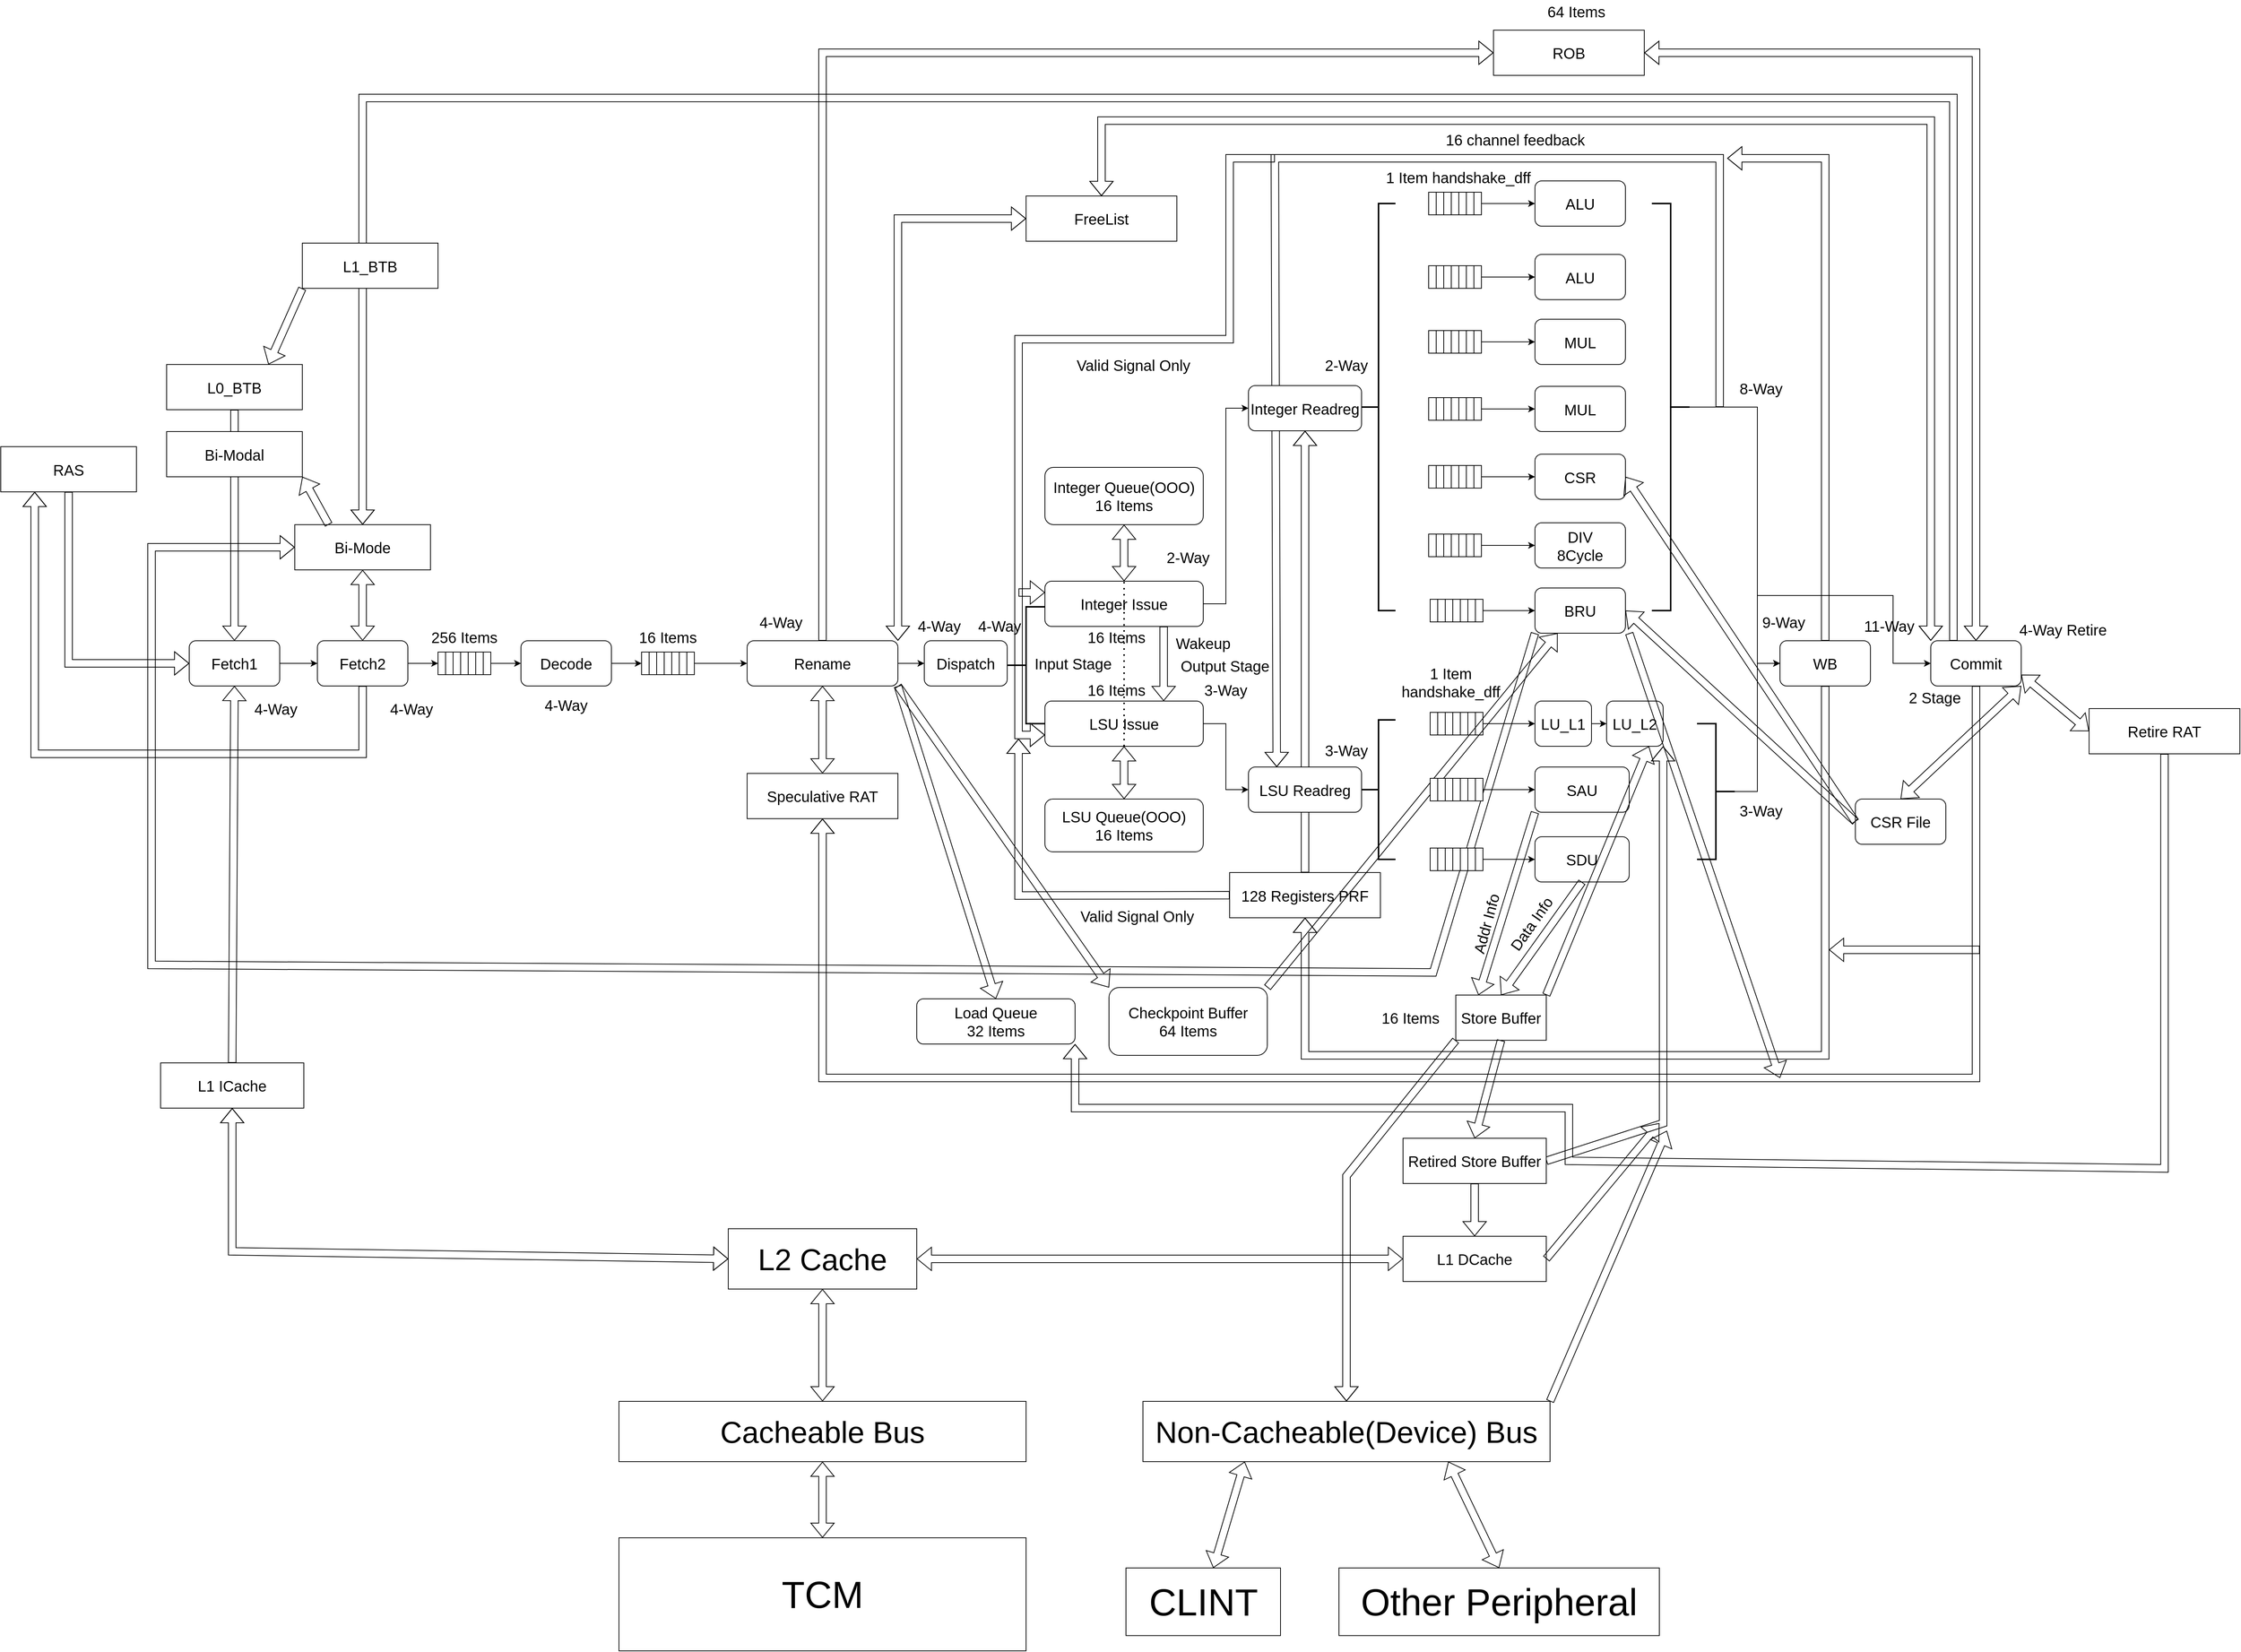 <mxfile version="16.1.2" type="device"><diagram id="y05J4prO3M1sU4LA91ih" name="第 1 页"><mxGraphModel dx="2858" dy="2405" grid="1" gridSize="10" guides="1" tooltips="1" connect="1" arrows="1" fold="1" page="1" pageScale="1" pageWidth="827" pageHeight="1169" math="0" shadow="0"><root><mxCell id="0"/><mxCell id="1" parent="0"/><mxCell id="iAQOk-mYeoDbT9kB-Wvg-80" value="" style="shape=flexArrow;endArrow=classic;html=1;rounded=0;entryX=0;entryY=0.75;entryDx=0;entryDy=0;" parent="1" target="iAQOk-mYeoDbT9kB-Wvg-40" edge="1"><mxGeometry width="50" height="50" relative="1" as="geometry"><mxPoint x="1000" y="-480" as="sourcePoint"/><mxPoint x="640" y="300" as="targetPoint"/><Array as="points"><mxPoint x="940" y="-480"/><mxPoint x="940" y="-240"/><mxPoint x="660" y="-240"/><mxPoint x="660" y="240"/><mxPoint x="660" y="285"/></Array></mxGeometry></mxCell><mxCell id="iAQOk-mYeoDbT9kB-Wvg-61" value="" style="shape=flexArrow;endArrow=classic;html=1;rounded=0;entryX=0.25;entryY=0;entryDx=0;entryDy=0;" parent="1" target="iAQOk-mYeoDbT9kB-Wvg-46" edge="1"><mxGeometry width="50" height="50" relative="1" as="geometry"><mxPoint x="1590" y="-150" as="sourcePoint"/><mxPoint x="970" y="-480" as="targetPoint"/><Array as="points"><mxPoint x="1590" y="-480"/><mxPoint x="1000" y="-480"/></Array></mxGeometry></mxCell><mxCell id="B6zTXbKVNtr-f4S-mX8D-33" style="edgeStyle=none;rounded=0;orthogonalLoop=1;jettySize=auto;html=1;exitX=1;exitY=0.5;exitDx=0;exitDy=0;entryX=0;entryY=0.5;entryDx=0;entryDy=0;entryPerimeter=0;fontFamily=Helvetica;fontSize=12;fontColor=default;startSize=6;endSize=6;targetPerimeterSpacing=0;" parent="1" source="B6zTXbKVNtr-f4S-mX8D-1" target="B6zTXbKVNtr-f4S-mX8D-3" edge="1"><mxGeometry relative="1" as="geometry"/></mxCell><mxCell id="B6zTXbKVNtr-f4S-mX8D-1" value="Fetch2" style="rounded=1;whiteSpace=wrap;html=1;fontSize=20;" parent="1" vertex="1"><mxGeometry x="-270" y="160" width="120" height="60" as="geometry"/></mxCell><mxCell id="B6zTXbKVNtr-f4S-mX8D-29" value="" style="group" parent="1" vertex="1" connectable="0"><mxGeometry x="-110" y="175" width="70" height="30" as="geometry"/></mxCell><mxCell id="B6zTXbKVNtr-f4S-mX8D-3" value="" style="verticalLabelPosition=bottom;verticalAlign=top;html=1;shape=mxgraph.basic.rect;fillColor2=none;strokeWidth=1;size=17.76;indent=5;" parent="B6zTXbKVNtr-f4S-mX8D-29" vertex="1"><mxGeometry width="70" height="30" as="geometry"/></mxCell><mxCell id="B6zTXbKVNtr-f4S-mX8D-11" value="" style="shape=partialRectangle;whiteSpace=wrap;html=1;right=0;top=0;bottom=0;fillColor=none;routingCenterX=-0.5;" parent="B6zTXbKVNtr-f4S-mX8D-29" vertex="1"><mxGeometry x="10" width="10" height="30" as="geometry"/></mxCell><mxCell id="B6zTXbKVNtr-f4S-mX8D-12" value="" style="shape=partialRectangle;whiteSpace=wrap;html=1;right=0;top=0;bottom=0;fillColor=none;routingCenterX=-0.5;" parent="B6zTXbKVNtr-f4S-mX8D-29" vertex="1"><mxGeometry x="20" width="10" height="30" as="geometry"/></mxCell><mxCell id="B6zTXbKVNtr-f4S-mX8D-13" value="" style="shape=partialRectangle;whiteSpace=wrap;html=1;right=0;top=0;bottom=0;fillColor=none;routingCenterX=-0.5;" parent="B6zTXbKVNtr-f4S-mX8D-29" vertex="1"><mxGeometry x="30" width="10" height="30" as="geometry"/></mxCell><mxCell id="B6zTXbKVNtr-f4S-mX8D-14" value="" style="shape=partialRectangle;whiteSpace=wrap;html=1;right=0;top=0;bottom=0;fillColor=none;routingCenterX=-0.5;" parent="B6zTXbKVNtr-f4S-mX8D-29" vertex="1"><mxGeometry x="40" width="10" height="30" as="geometry"/></mxCell><mxCell id="B6zTXbKVNtr-f4S-mX8D-15" value="" style="shape=partialRectangle;whiteSpace=wrap;html=1;right=0;top=0;bottom=0;fillColor=none;routingCenterX=-0.5;" parent="B6zTXbKVNtr-f4S-mX8D-29" vertex="1"><mxGeometry x="50" width="10" height="30" as="geometry"/></mxCell><mxCell id="B6zTXbKVNtr-f4S-mX8D-16" value="" style="shape=partialRectangle;whiteSpace=wrap;html=1;right=0;top=0;bottom=0;fillColor=none;routingCenterX=-0.5;" parent="B6zTXbKVNtr-f4S-mX8D-29" vertex="1"><mxGeometry x="60" width="10" height="30" as="geometry"/></mxCell><mxCell id="B6zTXbKVNtr-f4S-mX8D-46" style="edgeStyle=none;rounded=0;orthogonalLoop=1;jettySize=auto;html=1;exitX=1;exitY=0.5;exitDx=0;exitDy=0;fontFamily=Helvetica;fontSize=20;fontColor=default;startSize=6;endSize=6;targetPerimeterSpacing=0;" parent="1" source="B6zTXbKVNtr-f4S-mX8D-34" target="B6zTXbKVNtr-f4S-mX8D-37" edge="1"><mxGeometry relative="1" as="geometry"/></mxCell><mxCell id="B6zTXbKVNtr-f4S-mX8D-34" value="Decode" style="rounded=1;whiteSpace=wrap;html=1;fontSize=20;" parent="1" vertex="1"><mxGeometry y="160" width="120" height="60" as="geometry"/></mxCell><mxCell id="B6zTXbKVNtr-f4S-mX8D-35" style="edgeStyle=none;rounded=0;orthogonalLoop=1;jettySize=auto;html=1;exitX=1;exitY=0.5;exitDx=0;exitDy=0;entryX=0;entryY=0.5;entryDx=0;entryDy=0;fontFamily=Helvetica;fontSize=20;fontColor=default;startSize=6;endSize=6;targetPerimeterSpacing=0;" parent="1" source="B6zTXbKVNtr-f4S-mX8D-16" target="B6zTXbKVNtr-f4S-mX8D-34" edge="1"><mxGeometry relative="1" as="geometry"/></mxCell><mxCell id="B6zTXbKVNtr-f4S-mX8D-36" value="" style="group" parent="1" vertex="1" connectable="0"><mxGeometry x="160" y="175" width="70" height="30" as="geometry"/></mxCell><mxCell id="B6zTXbKVNtr-f4S-mX8D-37" value="" style="verticalLabelPosition=bottom;verticalAlign=top;html=1;shape=mxgraph.basic.rect;fillColor2=none;strokeWidth=1;size=17.76;indent=5;" parent="B6zTXbKVNtr-f4S-mX8D-36" vertex="1"><mxGeometry width="70" height="30" as="geometry"/></mxCell><mxCell id="B6zTXbKVNtr-f4S-mX8D-38" value="" style="shape=partialRectangle;whiteSpace=wrap;html=1;right=0;top=0;bottom=0;fillColor=none;routingCenterX=-0.5;" parent="B6zTXbKVNtr-f4S-mX8D-36" vertex="1"><mxGeometry x="10" width="10" height="30" as="geometry"/></mxCell><mxCell id="B6zTXbKVNtr-f4S-mX8D-39" value="" style="shape=partialRectangle;whiteSpace=wrap;html=1;right=0;top=0;bottom=0;fillColor=none;routingCenterX=-0.5;" parent="B6zTXbKVNtr-f4S-mX8D-36" vertex="1"><mxGeometry x="20" width="10" height="30" as="geometry"/></mxCell><mxCell id="B6zTXbKVNtr-f4S-mX8D-40" value="" style="shape=partialRectangle;whiteSpace=wrap;html=1;right=0;top=0;bottom=0;fillColor=none;routingCenterX=-0.5;" parent="B6zTXbKVNtr-f4S-mX8D-36" vertex="1"><mxGeometry x="30" width="10" height="30" as="geometry"/></mxCell><mxCell id="B6zTXbKVNtr-f4S-mX8D-41" value="" style="shape=partialRectangle;whiteSpace=wrap;html=1;right=0;top=0;bottom=0;fillColor=none;routingCenterX=-0.5;" parent="B6zTXbKVNtr-f4S-mX8D-36" vertex="1"><mxGeometry x="40" width="10" height="30" as="geometry"/></mxCell><mxCell id="B6zTXbKVNtr-f4S-mX8D-42" value="" style="shape=partialRectangle;whiteSpace=wrap;html=1;right=0;top=0;bottom=0;fillColor=none;routingCenterX=-0.5;" parent="B6zTXbKVNtr-f4S-mX8D-36" vertex="1"><mxGeometry x="50" width="10" height="30" as="geometry"/></mxCell><mxCell id="B6zTXbKVNtr-f4S-mX8D-43" value="" style="shape=partialRectangle;whiteSpace=wrap;html=1;right=0;top=0;bottom=0;fillColor=none;routingCenterX=-0.5;" parent="B6zTXbKVNtr-f4S-mX8D-36" vertex="1"><mxGeometry x="60" width="10" height="30" as="geometry"/></mxCell><mxCell id="B6zTXbKVNtr-f4S-mX8D-190" style="edgeStyle=orthogonalEdgeStyle;shape=flexArrow;rounded=0;orthogonalLoop=1;jettySize=auto;html=1;exitX=0.5;exitY=0;exitDx=0;exitDy=0;entryX=0;entryY=0.5;entryDx=0;entryDy=0;fontFamily=Helvetica;fontSize=20;fontColor=default;targetPerimeterSpacing=0;" parent="1" source="B6zTXbKVNtr-f4S-mX8D-44" target="B6zTXbKVNtr-f4S-mX8D-184" edge="1"><mxGeometry relative="1" as="geometry"/></mxCell><mxCell id="iAQOk-mYeoDbT9kB-Wvg-27" style="edgeStyle=orthogonalEdgeStyle;rounded=0;orthogonalLoop=1;jettySize=auto;html=1;exitX=1;exitY=0.5;exitDx=0;exitDy=0;entryX=0;entryY=0.5;entryDx=0;entryDy=0;" parent="1" source="B6zTXbKVNtr-f4S-mX8D-44" target="iAQOk-mYeoDbT9kB-Wvg-26" edge="1"><mxGeometry relative="1" as="geometry"/></mxCell><mxCell id="B6zTXbKVNtr-f4S-mX8D-44" value="Rename" style="rounded=1;whiteSpace=wrap;html=1;fontSize=20;" parent="1" vertex="1"><mxGeometry x="300" y="160" width="200" height="60" as="geometry"/></mxCell><mxCell id="B6zTXbKVNtr-f4S-mX8D-45" style="edgeStyle=none;rounded=0;orthogonalLoop=1;jettySize=auto;html=1;exitX=1;exitY=0.5;exitDx=0;exitDy=0;entryX=0;entryY=0.5;entryDx=0;entryDy=0;fontFamily=Helvetica;fontSize=20;fontColor=default;startSize=6;endSize=6;targetPerimeterSpacing=0;" parent="1" source="B6zTXbKVNtr-f4S-mX8D-43" target="B6zTXbKVNtr-f4S-mX8D-44" edge="1"><mxGeometry relative="1" as="geometry"/></mxCell><mxCell id="B6zTXbKVNtr-f4S-mX8D-49" value="" style="strokeWidth=2;html=1;shape=mxgraph.flowchart.annotation_2;align=left;labelPosition=right;pointerEvents=1;fontFamily=Helvetica;fontSize=20;fontColor=default;fillColor=none;gradientColor=none;" parent="1" vertex="1"><mxGeometry x="1115" y="-420" width="45" height="540" as="geometry"/></mxCell><mxCell id="B6zTXbKVNtr-f4S-mX8D-51" value="" style="group" parent="1" vertex="1" connectable="0"><mxGeometry x="1204" y="-435.0" width="70" height="30" as="geometry"/></mxCell><mxCell id="B6zTXbKVNtr-f4S-mX8D-130" value="" style="group" parent="B6zTXbKVNtr-f4S-mX8D-51" vertex="1" connectable="0"><mxGeometry width="70" height="30" as="geometry"/></mxCell><mxCell id="B6zTXbKVNtr-f4S-mX8D-52" value="" style="verticalLabelPosition=bottom;verticalAlign=top;html=1;shape=mxgraph.basic.rect;fillColor2=none;strokeWidth=1;size=17.76;indent=5;" parent="B6zTXbKVNtr-f4S-mX8D-130" vertex="1"><mxGeometry width="70" height="30" as="geometry"/></mxCell><mxCell id="B6zTXbKVNtr-f4S-mX8D-129" value="" style="group" parent="B6zTXbKVNtr-f4S-mX8D-130" vertex="1" connectable="0"><mxGeometry x="10" width="60" height="30" as="geometry"/></mxCell><mxCell id="B6zTXbKVNtr-f4S-mX8D-53" value="" style="shape=partialRectangle;whiteSpace=wrap;html=1;right=0;top=0;bottom=0;fillColor=none;routingCenterX=-0.5;" parent="B6zTXbKVNtr-f4S-mX8D-129" vertex="1"><mxGeometry width="10" height="30" as="geometry"/></mxCell><mxCell id="B6zTXbKVNtr-f4S-mX8D-54" value="" style="shape=partialRectangle;whiteSpace=wrap;html=1;right=0;top=0;bottom=0;fillColor=none;routingCenterX=-0.5;" parent="B6zTXbKVNtr-f4S-mX8D-129" vertex="1"><mxGeometry x="10" width="10" height="30" as="geometry"/></mxCell><mxCell id="B6zTXbKVNtr-f4S-mX8D-55" value="" style="shape=partialRectangle;whiteSpace=wrap;html=1;right=0;top=0;bottom=0;fillColor=none;routingCenterX=-0.5;" parent="B6zTXbKVNtr-f4S-mX8D-129" vertex="1"><mxGeometry x="20" width="10" height="30" as="geometry"/></mxCell><mxCell id="B6zTXbKVNtr-f4S-mX8D-56" value="" style="shape=partialRectangle;whiteSpace=wrap;html=1;right=0;top=0;bottom=0;fillColor=none;routingCenterX=-0.5;" parent="B6zTXbKVNtr-f4S-mX8D-129" vertex="1"><mxGeometry x="30" width="10" height="30" as="geometry"/></mxCell><mxCell id="B6zTXbKVNtr-f4S-mX8D-57" value="" style="shape=partialRectangle;whiteSpace=wrap;html=1;right=0;top=0;bottom=0;fillColor=none;routingCenterX=-0.5;" parent="B6zTXbKVNtr-f4S-mX8D-129" vertex="1"><mxGeometry x="40" width="10" height="30" as="geometry"/></mxCell><mxCell id="B6zTXbKVNtr-f4S-mX8D-58" value="" style="shape=partialRectangle;whiteSpace=wrap;html=1;right=0;top=0;bottom=0;fillColor=none;routingCenterX=-0.5;" parent="B6zTXbKVNtr-f4S-mX8D-129" vertex="1"><mxGeometry x="50" width="10" height="30" as="geometry"/></mxCell><mxCell id="B6zTXbKVNtr-f4S-mX8D-131" style="edgeStyle=none;rounded=0;orthogonalLoop=1;jettySize=auto;html=1;exitX=0;exitY=0.25;exitDx=0;exitDy=0;fontFamily=Helvetica;fontSize=20;fontColor=default;startSize=6;endSize=6;targetPerimeterSpacing=0;" parent="B6zTXbKVNtr-f4S-mX8D-129" source="B6zTXbKVNtr-f4S-mX8D-53" target="B6zTXbKVNtr-f4S-mX8D-53" edge="1"><mxGeometry relative="1" as="geometry"/></mxCell><mxCell id="B6zTXbKVNtr-f4S-mX8D-60" value="" style="group" parent="1" vertex="1" connectable="0"><mxGeometry x="1204" y="-337.5" width="70" height="30" as="geometry"/></mxCell><mxCell id="B6zTXbKVNtr-f4S-mX8D-61" value="" style="verticalLabelPosition=bottom;verticalAlign=top;html=1;shape=mxgraph.basic.rect;fillColor2=none;strokeWidth=1;size=17.76;indent=5;" parent="B6zTXbKVNtr-f4S-mX8D-60" vertex="1"><mxGeometry width="70" height="30" as="geometry"/></mxCell><mxCell id="B6zTXbKVNtr-f4S-mX8D-62" value="" style="shape=partialRectangle;whiteSpace=wrap;html=1;right=0;top=0;bottom=0;fillColor=none;routingCenterX=-0.5;" parent="B6zTXbKVNtr-f4S-mX8D-60" vertex="1"><mxGeometry x="10" width="10" height="30" as="geometry"/></mxCell><mxCell id="B6zTXbKVNtr-f4S-mX8D-63" value="" style="shape=partialRectangle;whiteSpace=wrap;html=1;right=0;top=0;bottom=0;fillColor=none;routingCenterX=-0.5;" parent="B6zTXbKVNtr-f4S-mX8D-60" vertex="1"><mxGeometry x="20" width="10" height="30" as="geometry"/></mxCell><mxCell id="B6zTXbKVNtr-f4S-mX8D-64" value="" style="shape=partialRectangle;whiteSpace=wrap;html=1;right=0;top=0;bottom=0;fillColor=none;routingCenterX=-0.5;" parent="B6zTXbKVNtr-f4S-mX8D-60" vertex="1"><mxGeometry x="30" width="10" height="30" as="geometry"/></mxCell><mxCell id="B6zTXbKVNtr-f4S-mX8D-65" value="" style="shape=partialRectangle;whiteSpace=wrap;html=1;right=0;top=0;bottom=0;fillColor=none;routingCenterX=-0.5;" parent="B6zTXbKVNtr-f4S-mX8D-60" vertex="1"><mxGeometry x="40" width="10" height="30" as="geometry"/></mxCell><mxCell id="B6zTXbKVNtr-f4S-mX8D-66" value="" style="shape=partialRectangle;whiteSpace=wrap;html=1;right=0;top=0;bottom=0;fillColor=none;routingCenterX=-0.5;" parent="B6zTXbKVNtr-f4S-mX8D-60" vertex="1"><mxGeometry x="50" width="10" height="30" as="geometry"/></mxCell><mxCell id="B6zTXbKVNtr-f4S-mX8D-67" value="" style="shape=partialRectangle;whiteSpace=wrap;html=1;right=0;top=0;bottom=0;fillColor=none;routingCenterX=-0.5;" parent="B6zTXbKVNtr-f4S-mX8D-60" vertex="1"><mxGeometry x="60" width="10" height="30" as="geometry"/></mxCell><mxCell id="B6zTXbKVNtr-f4S-mX8D-69" value="" style="group" parent="1" vertex="1" connectable="0"><mxGeometry x="1204" y="-251.5" width="70" height="30" as="geometry"/></mxCell><mxCell id="B6zTXbKVNtr-f4S-mX8D-70" value="" style="verticalLabelPosition=bottom;verticalAlign=top;html=1;shape=mxgraph.basic.rect;fillColor2=none;strokeWidth=1;size=17.76;indent=5;" parent="B6zTXbKVNtr-f4S-mX8D-69" vertex="1"><mxGeometry width="70" height="30" as="geometry"/></mxCell><mxCell id="B6zTXbKVNtr-f4S-mX8D-71" value="" style="shape=partialRectangle;whiteSpace=wrap;html=1;right=0;top=0;bottom=0;fillColor=none;routingCenterX=-0.5;" parent="B6zTXbKVNtr-f4S-mX8D-69" vertex="1"><mxGeometry x="10" width="10" height="30" as="geometry"/></mxCell><mxCell id="B6zTXbKVNtr-f4S-mX8D-72" value="" style="shape=partialRectangle;whiteSpace=wrap;html=1;right=0;top=0;bottom=0;fillColor=none;routingCenterX=-0.5;" parent="B6zTXbKVNtr-f4S-mX8D-69" vertex="1"><mxGeometry x="20" width="10" height="30" as="geometry"/></mxCell><mxCell id="B6zTXbKVNtr-f4S-mX8D-73" value="" style="shape=partialRectangle;whiteSpace=wrap;html=1;right=0;top=0;bottom=0;fillColor=none;routingCenterX=-0.5;" parent="B6zTXbKVNtr-f4S-mX8D-69" vertex="1"><mxGeometry x="30" width="10" height="30" as="geometry"/></mxCell><mxCell id="B6zTXbKVNtr-f4S-mX8D-74" value="" style="shape=partialRectangle;whiteSpace=wrap;html=1;right=0;top=0;bottom=0;fillColor=none;routingCenterX=-0.5;" parent="B6zTXbKVNtr-f4S-mX8D-69" vertex="1"><mxGeometry x="40" width="10" height="30" as="geometry"/></mxCell><mxCell id="B6zTXbKVNtr-f4S-mX8D-75" value="" style="shape=partialRectangle;whiteSpace=wrap;html=1;right=0;top=0;bottom=0;fillColor=none;routingCenterX=-0.5;" parent="B6zTXbKVNtr-f4S-mX8D-69" vertex="1"><mxGeometry x="50" width="10" height="30" as="geometry"/></mxCell><mxCell id="B6zTXbKVNtr-f4S-mX8D-76" value="" style="shape=partialRectangle;whiteSpace=wrap;html=1;right=0;top=0;bottom=0;fillColor=none;routingCenterX=-0.5;" parent="B6zTXbKVNtr-f4S-mX8D-69" vertex="1"><mxGeometry x="60" width="10" height="30" as="geometry"/></mxCell><mxCell id="B6zTXbKVNtr-f4S-mX8D-77" value="" style="group" parent="1" vertex="1" connectable="0"><mxGeometry x="1204" y="-162.5" width="70" height="30" as="geometry"/></mxCell><mxCell id="B6zTXbKVNtr-f4S-mX8D-78" value="" style="verticalLabelPosition=bottom;verticalAlign=top;html=1;shape=mxgraph.basic.rect;fillColor2=none;strokeWidth=1;size=17.76;indent=5;" parent="B6zTXbKVNtr-f4S-mX8D-77" vertex="1"><mxGeometry width="70" height="30" as="geometry"/></mxCell><mxCell id="B6zTXbKVNtr-f4S-mX8D-79" value="" style="shape=partialRectangle;whiteSpace=wrap;html=1;right=0;top=0;bottom=0;fillColor=none;routingCenterX=-0.5;" parent="B6zTXbKVNtr-f4S-mX8D-77" vertex="1"><mxGeometry x="10" width="10" height="30" as="geometry"/></mxCell><mxCell id="B6zTXbKVNtr-f4S-mX8D-80" value="" style="shape=partialRectangle;whiteSpace=wrap;html=1;right=0;top=0;bottom=0;fillColor=none;routingCenterX=-0.5;" parent="B6zTXbKVNtr-f4S-mX8D-77" vertex="1"><mxGeometry x="20" width="10" height="30" as="geometry"/></mxCell><mxCell id="B6zTXbKVNtr-f4S-mX8D-81" value="" style="shape=partialRectangle;whiteSpace=wrap;html=1;right=0;top=0;bottom=0;fillColor=none;routingCenterX=-0.5;" parent="B6zTXbKVNtr-f4S-mX8D-77" vertex="1"><mxGeometry x="30" width="10" height="30" as="geometry"/></mxCell><mxCell id="B6zTXbKVNtr-f4S-mX8D-82" value="" style="shape=partialRectangle;whiteSpace=wrap;html=1;right=0;top=0;bottom=0;fillColor=none;routingCenterX=-0.5;" parent="B6zTXbKVNtr-f4S-mX8D-77" vertex="1"><mxGeometry x="40" width="10" height="30" as="geometry"/></mxCell><mxCell id="B6zTXbKVNtr-f4S-mX8D-83" value="" style="shape=partialRectangle;whiteSpace=wrap;html=1;right=0;top=0;bottom=0;fillColor=none;routingCenterX=-0.5;" parent="B6zTXbKVNtr-f4S-mX8D-77" vertex="1"><mxGeometry x="50" width="10" height="30" as="geometry"/></mxCell><mxCell id="B6zTXbKVNtr-f4S-mX8D-84" value="" style="shape=partialRectangle;whiteSpace=wrap;html=1;right=0;top=0;bottom=0;fillColor=none;routingCenterX=-0.5;" parent="B6zTXbKVNtr-f4S-mX8D-77" vertex="1"><mxGeometry x="60" width="10" height="30" as="geometry"/></mxCell><mxCell id="B6zTXbKVNtr-f4S-mX8D-85" value="" style="group" parent="1" vertex="1" connectable="0"><mxGeometry x="1204" y="-72.5" width="70" height="30" as="geometry"/></mxCell><mxCell id="B6zTXbKVNtr-f4S-mX8D-86" value="" style="verticalLabelPosition=bottom;verticalAlign=top;html=1;shape=mxgraph.basic.rect;fillColor2=none;strokeWidth=1;size=17.76;indent=5;" parent="B6zTXbKVNtr-f4S-mX8D-85" vertex="1"><mxGeometry width="70" height="30" as="geometry"/></mxCell><mxCell id="B6zTXbKVNtr-f4S-mX8D-87" value="" style="shape=partialRectangle;whiteSpace=wrap;html=1;right=0;top=0;bottom=0;fillColor=none;routingCenterX=-0.5;" parent="B6zTXbKVNtr-f4S-mX8D-85" vertex="1"><mxGeometry x="10" width="10" height="30" as="geometry"/></mxCell><mxCell id="B6zTXbKVNtr-f4S-mX8D-88" value="" style="shape=partialRectangle;whiteSpace=wrap;html=1;right=0;top=0;bottom=0;fillColor=none;routingCenterX=-0.5;" parent="B6zTXbKVNtr-f4S-mX8D-85" vertex="1"><mxGeometry x="20" width="10" height="30" as="geometry"/></mxCell><mxCell id="B6zTXbKVNtr-f4S-mX8D-89" value="" style="shape=partialRectangle;whiteSpace=wrap;html=1;right=0;top=0;bottom=0;fillColor=none;routingCenterX=-0.5;" parent="B6zTXbKVNtr-f4S-mX8D-85" vertex="1"><mxGeometry x="30" width="10" height="30" as="geometry"/></mxCell><mxCell id="B6zTXbKVNtr-f4S-mX8D-90" value="" style="shape=partialRectangle;whiteSpace=wrap;html=1;right=0;top=0;bottom=0;fillColor=none;routingCenterX=-0.5;" parent="B6zTXbKVNtr-f4S-mX8D-85" vertex="1"><mxGeometry x="40" width="10" height="30" as="geometry"/></mxCell><mxCell id="B6zTXbKVNtr-f4S-mX8D-91" value="" style="shape=partialRectangle;whiteSpace=wrap;html=1;right=0;top=0;bottom=0;fillColor=none;routingCenterX=-0.5;" parent="B6zTXbKVNtr-f4S-mX8D-85" vertex="1"><mxGeometry x="50" width="10" height="30" as="geometry"/></mxCell><mxCell id="B6zTXbKVNtr-f4S-mX8D-92" value="" style="shape=partialRectangle;whiteSpace=wrap;html=1;right=0;top=0;bottom=0;fillColor=none;routingCenterX=-0.5;" parent="B6zTXbKVNtr-f4S-mX8D-85" vertex="1"><mxGeometry x="60" width="10" height="30" as="geometry"/></mxCell><mxCell id="B6zTXbKVNtr-f4S-mX8D-93" value="" style="group" parent="1" vertex="1" connectable="0"><mxGeometry x="1204" y="18.5" width="70" height="30" as="geometry"/></mxCell><mxCell id="B6zTXbKVNtr-f4S-mX8D-94" value="" style="verticalLabelPosition=bottom;verticalAlign=top;html=1;shape=mxgraph.basic.rect;fillColor2=none;strokeWidth=1;size=17.76;indent=5;" parent="B6zTXbKVNtr-f4S-mX8D-93" vertex="1"><mxGeometry width="70" height="30" as="geometry"/></mxCell><mxCell id="B6zTXbKVNtr-f4S-mX8D-95" value="" style="shape=partialRectangle;whiteSpace=wrap;html=1;right=0;top=0;bottom=0;fillColor=none;routingCenterX=-0.5;" parent="B6zTXbKVNtr-f4S-mX8D-93" vertex="1"><mxGeometry x="10" width="10" height="30" as="geometry"/></mxCell><mxCell id="B6zTXbKVNtr-f4S-mX8D-96" value="" style="shape=partialRectangle;whiteSpace=wrap;html=1;right=0;top=0;bottom=0;fillColor=none;routingCenterX=-0.5;" parent="B6zTXbKVNtr-f4S-mX8D-93" vertex="1"><mxGeometry x="20" width="10" height="30" as="geometry"/></mxCell><mxCell id="B6zTXbKVNtr-f4S-mX8D-97" value="" style="shape=partialRectangle;whiteSpace=wrap;html=1;right=0;top=0;bottom=0;fillColor=none;routingCenterX=-0.5;" parent="B6zTXbKVNtr-f4S-mX8D-93" vertex="1"><mxGeometry x="30" width="10" height="30" as="geometry"/></mxCell><mxCell id="B6zTXbKVNtr-f4S-mX8D-98" value="" style="shape=partialRectangle;whiteSpace=wrap;html=1;right=0;top=0;bottom=0;fillColor=none;routingCenterX=-0.5;" parent="B6zTXbKVNtr-f4S-mX8D-93" vertex="1"><mxGeometry x="40" width="10" height="30" as="geometry"/></mxCell><mxCell id="B6zTXbKVNtr-f4S-mX8D-99" value="" style="shape=partialRectangle;whiteSpace=wrap;html=1;right=0;top=0;bottom=0;fillColor=none;routingCenterX=-0.5;" parent="B6zTXbKVNtr-f4S-mX8D-93" vertex="1"><mxGeometry x="50" width="10" height="30" as="geometry"/></mxCell><mxCell id="B6zTXbKVNtr-f4S-mX8D-100" value="" style="shape=partialRectangle;whiteSpace=wrap;html=1;right=0;top=0;bottom=0;fillColor=none;routingCenterX=-0.5;" parent="B6zTXbKVNtr-f4S-mX8D-93" vertex="1"><mxGeometry x="60" width="10" height="30" as="geometry"/></mxCell><mxCell id="B6zTXbKVNtr-f4S-mX8D-101" value="" style="group" parent="1" vertex="1" connectable="0"><mxGeometry x="1206" y="255" width="70" height="30" as="geometry"/></mxCell><mxCell id="B6zTXbKVNtr-f4S-mX8D-102" value="" style="verticalLabelPosition=bottom;verticalAlign=top;html=1;shape=mxgraph.basic.rect;fillColor2=none;strokeWidth=1;size=17.76;indent=5;" parent="B6zTXbKVNtr-f4S-mX8D-101" vertex="1"><mxGeometry width="70" height="30" as="geometry"/></mxCell><mxCell id="B6zTXbKVNtr-f4S-mX8D-103" value="" style="shape=partialRectangle;whiteSpace=wrap;html=1;right=0;top=0;bottom=0;fillColor=none;routingCenterX=-0.5;" parent="B6zTXbKVNtr-f4S-mX8D-101" vertex="1"><mxGeometry x="10" width="10" height="30" as="geometry"/></mxCell><mxCell id="B6zTXbKVNtr-f4S-mX8D-104" value="" style="shape=partialRectangle;whiteSpace=wrap;html=1;right=0;top=0;bottom=0;fillColor=none;routingCenterX=-0.5;" parent="B6zTXbKVNtr-f4S-mX8D-101" vertex="1"><mxGeometry x="20" width="10" height="30" as="geometry"/></mxCell><mxCell id="B6zTXbKVNtr-f4S-mX8D-105" value="" style="shape=partialRectangle;whiteSpace=wrap;html=1;right=0;top=0;bottom=0;fillColor=none;routingCenterX=-0.5;" parent="B6zTXbKVNtr-f4S-mX8D-101" vertex="1"><mxGeometry x="30" width="10" height="30" as="geometry"/></mxCell><mxCell id="B6zTXbKVNtr-f4S-mX8D-106" value="" style="shape=partialRectangle;whiteSpace=wrap;html=1;right=0;top=0;bottom=0;fillColor=none;routingCenterX=-0.5;" parent="B6zTXbKVNtr-f4S-mX8D-101" vertex="1"><mxGeometry x="40" width="10" height="30" as="geometry"/></mxCell><mxCell id="B6zTXbKVNtr-f4S-mX8D-107" value="" style="shape=partialRectangle;whiteSpace=wrap;html=1;right=0;top=0;bottom=0;fillColor=none;routingCenterX=-0.5;" parent="B6zTXbKVNtr-f4S-mX8D-101" vertex="1"><mxGeometry x="50" width="10" height="30" as="geometry"/></mxCell><mxCell id="B6zTXbKVNtr-f4S-mX8D-108" value="" style="shape=partialRectangle;whiteSpace=wrap;html=1;right=0;top=0;bottom=0;fillColor=none;routingCenterX=-0.5;" parent="B6zTXbKVNtr-f4S-mX8D-101" vertex="1"><mxGeometry x="60" width="10" height="30" as="geometry"/></mxCell><mxCell id="B6zTXbKVNtr-f4S-mX8D-109" value="" style="group" parent="1" vertex="1" connectable="0"><mxGeometry x="1206" y="105.0" width="70" height="30" as="geometry"/></mxCell><mxCell id="B6zTXbKVNtr-f4S-mX8D-110" value="" style="verticalLabelPosition=bottom;verticalAlign=top;html=1;shape=mxgraph.basic.rect;fillColor2=none;strokeWidth=1;size=17.76;indent=5;" parent="B6zTXbKVNtr-f4S-mX8D-109" vertex="1"><mxGeometry width="70" height="30" as="geometry"/></mxCell><mxCell id="B6zTXbKVNtr-f4S-mX8D-111" value="" style="shape=partialRectangle;whiteSpace=wrap;html=1;right=0;top=0;bottom=0;fillColor=none;routingCenterX=-0.5;" parent="B6zTXbKVNtr-f4S-mX8D-109" vertex="1"><mxGeometry x="10" width="10" height="30" as="geometry"/></mxCell><mxCell id="B6zTXbKVNtr-f4S-mX8D-112" value="" style="shape=partialRectangle;whiteSpace=wrap;html=1;right=0;top=0;bottom=0;fillColor=none;routingCenterX=-0.5;" parent="B6zTXbKVNtr-f4S-mX8D-109" vertex="1"><mxGeometry x="20" width="10" height="30" as="geometry"/></mxCell><mxCell id="B6zTXbKVNtr-f4S-mX8D-113" value="" style="shape=partialRectangle;whiteSpace=wrap;html=1;right=0;top=0;bottom=0;fillColor=none;routingCenterX=-0.5;" parent="B6zTXbKVNtr-f4S-mX8D-109" vertex="1"><mxGeometry x="30" width="10" height="30" as="geometry"/></mxCell><mxCell id="B6zTXbKVNtr-f4S-mX8D-114" value="" style="shape=partialRectangle;whiteSpace=wrap;html=1;right=0;top=0;bottom=0;fillColor=none;routingCenterX=-0.5;" parent="B6zTXbKVNtr-f4S-mX8D-109" vertex="1"><mxGeometry x="40" width="10" height="30" as="geometry"/></mxCell><mxCell id="B6zTXbKVNtr-f4S-mX8D-115" value="" style="shape=partialRectangle;whiteSpace=wrap;html=1;right=0;top=0;bottom=0;fillColor=none;routingCenterX=-0.5;" parent="B6zTXbKVNtr-f4S-mX8D-109" vertex="1"><mxGeometry x="50" width="10" height="30" as="geometry"/></mxCell><mxCell id="B6zTXbKVNtr-f4S-mX8D-116" value="" style="shape=partialRectangle;whiteSpace=wrap;html=1;right=0;top=0;bottom=0;fillColor=none;routingCenterX=-0.5;" parent="B6zTXbKVNtr-f4S-mX8D-109" vertex="1"><mxGeometry x="60" width="10" height="30" as="geometry"/></mxCell><mxCell id="B6zTXbKVNtr-f4S-mX8D-121" value="ALU" style="whiteSpace=wrap;html=1;fontSize=20;rounded=1;" parent="1" vertex="1"><mxGeometry x="1345" y="-450" width="120" height="60" as="geometry"/></mxCell><mxCell id="B6zTXbKVNtr-f4S-mX8D-122" value="ALU" style="whiteSpace=wrap;html=1;fontSize=20;rounded=1;" parent="1" vertex="1"><mxGeometry x="1345" y="-352.5" width="120" height="60" as="geometry"/></mxCell><mxCell id="B6zTXbKVNtr-f4S-mX8D-123" value="MUL" style="whiteSpace=wrap;html=1;fontSize=20;rounded=1;" parent="1" vertex="1"><mxGeometry x="1345" y="-266.5" width="120" height="60" as="geometry"/></mxCell><mxCell id="B6zTXbKVNtr-f4S-mX8D-124" value="MUL" style="whiteSpace=wrap;html=1;fontSize=20;rounded=1;" parent="1" vertex="1"><mxGeometry x="1345" y="-177.5" width="120" height="60" as="geometry"/></mxCell><mxCell id="B6zTXbKVNtr-f4S-mX8D-125" value="CSR" style="whiteSpace=wrap;html=1;fontSize=20;rounded=1;" parent="1" vertex="1"><mxGeometry x="1345" y="-87.5" width="120" height="60" as="geometry"/></mxCell><mxCell id="B6zTXbKVNtr-f4S-mX8D-126" value="DIV&lt;br&gt;8Cycle" style="whiteSpace=wrap;html=1;fontSize=20;rounded=1;" parent="1" vertex="1"><mxGeometry x="1345" y="3.5" width="120" height="60" as="geometry"/></mxCell><mxCell id="B6zTXbKVNtr-f4S-mX8D-128" value="BRU" style="whiteSpace=wrap;html=1;fontSize=20;rounded=1;" parent="1" vertex="1"><mxGeometry x="1345" y="90" width="120" height="60" as="geometry"/></mxCell><mxCell id="B6zTXbKVNtr-f4S-mX8D-136" style="edgeStyle=none;rounded=0;orthogonalLoop=1;jettySize=auto;html=1;exitX=0;exitY=0.5;exitDx=0;exitDy=0;exitPerimeter=0;entryX=0;entryY=0.5;entryDx=0;entryDy=0;fontFamily=Helvetica;fontSize=20;fontColor=default;startSize=6;endSize=6;targetPerimeterSpacing=0;" parent="1" source="B6zTXbKVNtr-f4S-mX8D-134" target="B6zTXbKVNtr-f4S-mX8D-135" edge="1"><mxGeometry relative="1" as="geometry"><Array as="points"><mxPoint x="1640" y="-150"/><mxPoint x="1640" y="190"/></Array></mxGeometry></mxCell><mxCell id="B6zTXbKVNtr-f4S-mX8D-134" value="" style="strokeWidth=2;html=1;shape=mxgraph.flowchart.annotation_2;align=left;labelPosition=right;pointerEvents=1;fontFamily=Helvetica;fontSize=20;fontColor=default;fillColor=none;gradientColor=none;direction=west;" parent="1" vertex="1"><mxGeometry x="1500" y="-420" width="50" height="540" as="geometry"/></mxCell><mxCell id="B6zTXbKVNtr-f4S-mX8D-138" value="" style="edgeStyle=none;rounded=0;orthogonalLoop=1;jettySize=auto;html=1;fontFamily=Helvetica;fontSize=20;fontColor=default;startSize=6;endSize=6;targetPerimeterSpacing=0;" parent="1" target="B6zTXbKVNtr-f4S-mX8D-137" edge="1"><mxGeometry relative="1" as="geometry"><mxPoint x="1640" y="100" as="sourcePoint"/><Array as="points"><mxPoint x="1820" y="100"/><mxPoint x="1820" y="190"/></Array></mxGeometry></mxCell><mxCell id="B6zTXbKVNtr-f4S-mX8D-198" style="edgeStyle=orthogonalEdgeStyle;shape=flexArrow;rounded=0;orthogonalLoop=1;jettySize=auto;html=1;entryX=0.5;entryY=0;entryDx=0;entryDy=0;fontFamily=Helvetica;fontSize=20;fontColor=default;targetPerimeterSpacing=0;exitX=0.25;exitY=0;exitDx=0;exitDy=0;" parent="1" source="B6zTXbKVNtr-f4S-mX8D-137" target="B6zTXbKVNtr-f4S-mX8D-165" edge="1"><mxGeometry relative="1" as="geometry"><Array as="points"><mxPoint x="1900" y="-560"/><mxPoint x="-210" y="-560"/></Array><mxPoint x="1820" y="155" as="sourcePoint"/><mxPoint x="180" y="-260" as="targetPoint"/></mxGeometry></mxCell><mxCell id="B6zTXbKVNtr-f4S-mX8D-208" style="edgeStyle=orthogonalEdgeStyle;shape=flexArrow;rounded=0;orthogonalLoop=1;jettySize=auto;html=1;exitX=0.5;exitY=1;exitDx=0;exitDy=0;entryX=0.5;entryY=1;entryDx=0;entryDy=0;fontFamily=Helvetica;fontSize=20;fontColor=default;targetPerimeterSpacing=0;" parent="1" source="B6zTXbKVNtr-f4S-mX8D-135" target="B6zTXbKVNtr-f4S-mX8D-176" edge="1"><mxGeometry relative="1" as="geometry"><Array as="points"><mxPoint x="1730" y="710"/><mxPoint x="1040" y="710"/></Array></mxGeometry></mxCell><mxCell id="B6zTXbKVNtr-f4S-mX8D-135" value="WB" style="whiteSpace=wrap;html=1;fontSize=20;rounded=1;" parent="1" vertex="1"><mxGeometry x="1670" y="160" width="120" height="60" as="geometry"/></mxCell><mxCell id="B6zTXbKVNtr-f4S-mX8D-209" style="edgeStyle=orthogonalEdgeStyle;shape=flexArrow;rounded=0;orthogonalLoop=1;jettySize=auto;html=1;exitX=0.5;exitY=1;exitDx=0;exitDy=0;entryX=0.5;entryY=1;entryDx=0;entryDy=0;fontFamily=Helvetica;fontSize=20;fontColor=default;targetPerimeterSpacing=0;" parent="1" source="B6zTXbKVNtr-f4S-mX8D-137" target="B6zTXbKVNtr-f4S-mX8D-177" edge="1"><mxGeometry relative="1" as="geometry"><Array as="points"><mxPoint x="1930" y="740"/><mxPoint x="400" y="740"/></Array></mxGeometry></mxCell><mxCell id="B6zTXbKVNtr-f4S-mX8D-137" value="Commit" style="whiteSpace=wrap;html=1;fontSize=20;rounded=1;" parent="1" vertex="1"><mxGeometry x="1870" y="160" width="120" height="60" as="geometry"/></mxCell><mxCell id="B6zTXbKVNtr-f4S-mX8D-139" value="Integer Readreg" style="rounded=1;whiteSpace=wrap;html=1;fontSize=20;" parent="1" vertex="1"><mxGeometry x="965" y="-178.5" width="150" height="60" as="geometry"/></mxCell><mxCell id="B6zTXbKVNtr-f4S-mX8D-151" value="Store Buffer" style="rounded=0;whiteSpace=wrap;html=1;pointerEvents=0;fontFamily=Helvetica;fontSize=20;" parent="1" vertex="1"><mxGeometry x="1240" y="630" width="120" height="60" as="geometry"/></mxCell><mxCell id="B6zTXbKVNtr-f4S-mX8D-154" value="TCM" style="rounded=0;whiteSpace=wrap;html=1;pointerEvents=0;fontFamily=Helvetica;fontSize=50;" parent="1" vertex="1"><mxGeometry x="130" y="1350" width="540" height="150" as="geometry"/></mxCell><mxCell id="B6zTXbKVNtr-f4S-mX8D-165" value="Bi-Mode" style="rounded=0;whiteSpace=wrap;html=1;pointerEvents=0;fontFamily=Helvetica;fontSize=20;" parent="1" vertex="1"><mxGeometry x="-300" y="6" width="180" height="60" as="geometry"/></mxCell><mxCell id="B6zTXbKVNtr-f4S-mX8D-206" style="edgeStyle=orthogonalEdgeStyle;shape=flexArrow;rounded=0;orthogonalLoop=1;jettySize=auto;html=1;exitX=0.5;exitY=0;exitDx=0;exitDy=0;fontFamily=Helvetica;fontSize=20;fontColor=default;targetPerimeterSpacing=0;entryX=0.5;entryY=1;entryDx=0;entryDy=0;" parent="1" source="B6zTXbKVNtr-f4S-mX8D-176" target="B6zTXbKVNtr-f4S-mX8D-139" edge="1"><mxGeometry relative="1" as="geometry"><mxPoint x="1030" y="370" as="targetPoint"/><Array as="points"><mxPoint x="1040" y="410"/><mxPoint x="1040" y="410"/></Array></mxGeometry></mxCell><mxCell id="B6zTXbKVNtr-f4S-mX8D-176" value="&lt;font style=&quot;font-size: 20px&quot;&gt;128 Registers PRF&lt;/font&gt;" style="rounded=0;whiteSpace=wrap;html=1;pointerEvents=0;fontFamily=Helvetica;fontSize=20;" parent="1" vertex="1"><mxGeometry x="940" y="467.5" width="200" height="60" as="geometry"/></mxCell><mxCell id="B6zTXbKVNtr-f4S-mX8D-177" value="&lt;font style=&quot;font-size: 20px&quot;&gt;Speculative RAT&lt;/font&gt;" style="rounded=0;whiteSpace=wrap;html=1;pointerEvents=0;fontFamily=Helvetica;fontSize=20;" parent="1" vertex="1"><mxGeometry x="300" y="336" width="200" height="60" as="geometry"/></mxCell><mxCell id="B6zTXbKVNtr-f4S-mX8D-184" value="&lt;font style=&quot;font-size: 20px&quot;&gt;ROB&lt;/font&gt;" style="rounded=0;whiteSpace=wrap;html=1;pointerEvents=0;fontFamily=Helvetica;fontSize=20;" parent="1" vertex="1"><mxGeometry x="1290" y="-650" width="200" height="60" as="geometry"/></mxCell><mxCell id="B6zTXbKVNtr-f4S-mX8D-205" value="" style="shape=flexArrow;endArrow=classic;startArrow=classic;html=1;rounded=0;fontFamily=Helvetica;fontSize=20;fontColor=default;targetPerimeterSpacing=0;entryX=0.5;entryY=1;entryDx=0;entryDy=0;exitX=0.5;exitY=0;exitDx=0;exitDy=0;" parent="1" source="B6zTXbKVNtr-f4S-mX8D-177" target="B6zTXbKVNtr-f4S-mX8D-44" edge="1"><mxGeometry width="100" height="100" relative="1" as="geometry"><mxPoint x="390" y="350" as="sourcePoint"/><mxPoint x="490" y="250" as="targetPoint"/></mxGeometry></mxCell><mxCell id="B6zTXbKVNtr-f4S-mX8D-211" value="4-Way" style="text;html=1;strokeColor=none;fillColor=none;align=center;verticalAlign=middle;whiteSpace=wrap;rounded=0;pointerEvents=0;fontFamily=Helvetica;fontSize=20;fontColor=default;" parent="1" vertex="1"><mxGeometry x="-370" y="235" width="90" height="30" as="geometry"/></mxCell><mxCell id="BXS3VkzPR_LAd0QFaFp4-3" value="2 Stage" style="text;html=1;strokeColor=none;fillColor=none;align=center;verticalAlign=middle;whiteSpace=wrap;rounded=0;pointerEvents=0;fontFamily=Helvetica;fontSize=20;fontColor=default;" parent="1" vertex="1"><mxGeometry x="1820.5" y="220" width="109" height="30" as="geometry"/></mxCell><mxCell id="pmRBRRuX2Gxc8SPhdHOy-1" value="4-Way" style="text;html=1;strokeColor=none;fillColor=none;align=center;verticalAlign=middle;whiteSpace=wrap;rounded=0;pointerEvents=0;fontFamily=Helvetica;fontSize=20;fontColor=default;" parent="1" vertex="1"><mxGeometry x="15" y="230" width="90" height="30" as="geometry"/></mxCell><mxCell id="pmRBRRuX2Gxc8SPhdHOy-2" value="4-Way" style="text;html=1;strokeColor=none;fillColor=none;align=center;verticalAlign=middle;whiteSpace=wrap;rounded=0;pointerEvents=0;fontFamily=Helvetica;fontSize=20;fontColor=default;" parent="1" vertex="1"><mxGeometry x="300" y="120" width="90" height="30" as="geometry"/></mxCell><mxCell id="pmRBRRuX2Gxc8SPhdHOy-3" value="2-Way" style="text;html=1;strokeColor=none;fillColor=none;align=center;verticalAlign=middle;whiteSpace=wrap;rounded=0;pointerEvents=0;fontFamily=Helvetica;fontSize=20;fontColor=default;" parent="1" vertex="1"><mxGeometry x="840" y="33.5" width="90" height="30" as="geometry"/></mxCell><mxCell id="pmRBRRuX2Gxc8SPhdHOy-4" value="4-Way" style="text;html=1;strokeColor=none;fillColor=none;align=center;verticalAlign=middle;whiteSpace=wrap;rounded=0;pointerEvents=0;fontFamily=Helvetica;fontSize=20;fontColor=default;" parent="1" vertex="1"><mxGeometry x="510" y="125" width="90" height="30" as="geometry"/></mxCell><mxCell id="pmRBRRuX2Gxc8SPhdHOy-5" value="4-Way" style="text;html=1;strokeColor=none;fillColor=none;align=center;verticalAlign=middle;whiteSpace=wrap;rounded=0;pointerEvents=0;fontFamily=Helvetica;fontSize=20;fontColor=default;" parent="1" vertex="1"><mxGeometry x="590" y="125" width="90" height="30" as="geometry"/></mxCell><mxCell id="pmRBRRuX2Gxc8SPhdHOy-6" value="8-Way" style="text;html=1;strokeColor=none;fillColor=none;align=center;verticalAlign=middle;whiteSpace=wrap;rounded=0;pointerEvents=0;fontFamily=Helvetica;fontSize=20;fontColor=default;" parent="1" vertex="1"><mxGeometry x="1600" y="-190" width="90" height="30" as="geometry"/></mxCell><mxCell id="pmRBRRuX2Gxc8SPhdHOy-7" value="11-Way" style="text;html=1;strokeColor=none;fillColor=none;align=center;verticalAlign=middle;whiteSpace=wrap;rounded=0;pointerEvents=0;fontFamily=Helvetica;fontSize=20;fontColor=default;" parent="1" vertex="1"><mxGeometry x="1770" y="125" width="90" height="30" as="geometry"/></mxCell><mxCell id="pmRBRRuX2Gxc8SPhdHOy-8" value="4-Way Retire" style="text;html=1;strokeColor=none;fillColor=none;align=center;verticalAlign=middle;whiteSpace=wrap;rounded=0;pointerEvents=0;fontFamily=Helvetica;fontSize=20;fontColor=default;" parent="1" vertex="1"><mxGeometry x="1970" y="130" width="150.5" height="30" as="geometry"/></mxCell><mxCell id="pmRBRRuX2Gxc8SPhdHOy-13" value="" style="shape=flexArrow;endArrow=classic;html=1;rounded=0;entryX=0;entryY=0.5;entryDx=0;entryDy=0;exitX=0;exitY=1;exitDx=0;exitDy=0;" parent="1" source="B6zTXbKVNtr-f4S-mX8D-128" target="B6zTXbKVNtr-f4S-mX8D-165" edge="1"><mxGeometry width="50" height="50" relative="1" as="geometry"><mxPoint x="1240" y="580" as="sourcePoint"/><mxPoint x="520" y="170" as="targetPoint"/><Array as="points"><mxPoint x="1210" y="600"/><mxPoint x="-490" y="590"/><mxPoint x="-490" y="36"/></Array></mxGeometry></mxCell><mxCell id="pmRBRRuX2Gxc8SPhdHOy-14" value="" style="shape=flexArrow;endArrow=classic;html=1;rounded=0;" parent="1" edge="1"><mxGeometry width="50" height="50" relative="1" as="geometry"><mxPoint x="1935" y="570" as="sourcePoint"/><mxPoint x="1735" y="570" as="targetPoint"/></mxGeometry></mxCell><mxCell id="pmRBRRuX2Gxc8SPhdHOy-17" value="" style="shape=flexArrow;endArrow=classic;startArrow=classic;html=1;rounded=0;exitX=1;exitY=0.5;exitDx=0;exitDy=0;entryX=0.5;entryY=0;entryDx=0;entryDy=0;" parent="1" source="B6zTXbKVNtr-f4S-mX8D-184" target="B6zTXbKVNtr-f4S-mX8D-137" edge="1"><mxGeometry width="100" height="100" relative="1" as="geometry"><mxPoint x="1590" y="-360" as="sourcePoint"/><mxPoint x="1990" y="-410" as="targetPoint"/><Array as="points"><mxPoint x="1930" y="-620"/></Array></mxGeometry></mxCell><mxCell id="pmRBRRuX2Gxc8SPhdHOy-20" value="CSR File" style="rounded=1;whiteSpace=wrap;html=1;fontSize=20;" parent="1" vertex="1"><mxGeometry x="1770" y="370" width="120" height="60" as="geometry"/></mxCell><mxCell id="pmRBRRuX2Gxc8SPhdHOy-21" value="" style="shape=flexArrow;endArrow=classic;startArrow=classic;html=1;rounded=0;fontSize=20;entryX=1;entryY=1;entryDx=0;entryDy=0;exitX=0.5;exitY=0;exitDx=0;exitDy=0;" parent="1" source="pmRBRRuX2Gxc8SPhdHOy-20" target="B6zTXbKVNtr-f4S-mX8D-137" edge="1"><mxGeometry width="100" height="100" relative="1" as="geometry"><mxPoint x="2020" y="330" as="sourcePoint"/><mxPoint x="2120" y="230" as="targetPoint"/></mxGeometry></mxCell><mxCell id="pmRBRRuX2Gxc8SPhdHOy-22" value="" style="shape=flexArrow;endArrow=classic;html=1;rounded=0;fontSize=20;exitX=0;exitY=0.5;exitDx=0;exitDy=0;entryX=1;entryY=0.5;entryDx=0;entryDy=0;" parent="1" source="pmRBRRuX2Gxc8SPhdHOy-20" target="B6zTXbKVNtr-f4S-mX8D-125" edge="1"><mxGeometry width="50" height="50" relative="1" as="geometry"><mxPoint x="1330" y="230" as="sourcePoint"/><mxPoint x="1380" y="180" as="targetPoint"/></mxGeometry></mxCell><mxCell id="pmRBRRuX2Gxc8SPhdHOy-23" value="" style="shape=flexArrow;endArrow=classic;html=1;rounded=0;fontSize=20;entryX=1;entryY=0.5;entryDx=0;entryDy=0;exitX=0;exitY=0.5;exitDx=0;exitDy=0;" parent="1" source="pmRBRRuX2Gxc8SPhdHOy-20" target="B6zTXbKVNtr-f4S-mX8D-128" edge="1"><mxGeometry width="50" height="50" relative="1" as="geometry"><mxPoint x="2010" y="380" as="sourcePoint"/><mxPoint x="2100" y="440" as="targetPoint"/></mxGeometry></mxCell><mxCell id="pmRBRRuX2Gxc8SPhdHOy-24" value="256 Items" style="text;html=1;strokeColor=none;fillColor=none;align=center;verticalAlign=middle;whiteSpace=wrap;rounded=0;pointerEvents=0;fontFamily=Helvetica;fontSize=20;fontColor=default;" parent="1" vertex="1"><mxGeometry x="-125" y="140" width="100" height="30" as="geometry"/></mxCell><mxCell id="pmRBRRuX2Gxc8SPhdHOy-27" value="16 Items" style="text;html=1;strokeColor=none;fillColor=none;align=center;verticalAlign=middle;whiteSpace=wrap;rounded=0;pointerEvents=0;fontFamily=Helvetica;fontSize=20;fontColor=default;" parent="1" vertex="1"><mxGeometry x="145" y="140" width="100" height="30" as="geometry"/></mxCell><mxCell id="pmRBRRuX2Gxc8SPhdHOy-28" value="16 Items" style="text;html=1;strokeColor=none;fillColor=none;align=center;verticalAlign=middle;whiteSpace=wrap;rounded=0;pointerEvents=0;fontFamily=Helvetica;fontSize=20;fontColor=default;" parent="1" vertex="1"><mxGeometry x="740" y="140" width="100" height="30" as="geometry"/></mxCell><mxCell id="pmRBRRuX2Gxc8SPhdHOy-29" value="1 Item handshake_dff" style="text;html=1;strokeColor=none;fillColor=none;align=center;verticalAlign=middle;whiteSpace=wrap;rounded=0;pointerEvents=0;fontFamily=Helvetica;fontSize=20;fontColor=default;" parent="1" vertex="1"><mxGeometry x="1130" y="-480" width="226.67" height="50" as="geometry"/></mxCell><mxCell id="pmRBRRuX2Gxc8SPhdHOy-31" value="64 Items" style="text;html=1;strokeColor=none;fillColor=none;align=center;verticalAlign=middle;whiteSpace=wrap;rounded=0;pointerEvents=0;fontFamily=Helvetica;fontSize=20;fontColor=default;" parent="1" vertex="1"><mxGeometry x="1350" y="-690" width="100" height="30" as="geometry"/></mxCell><mxCell id="pmRBRRuX2Gxc8SPhdHOy-32" value="16 Items" style="text;html=1;strokeColor=none;fillColor=none;align=center;verticalAlign=middle;whiteSpace=wrap;rounded=0;pointerEvents=0;fontFamily=Helvetica;fontSize=20;fontColor=default;" parent="1" vertex="1"><mxGeometry x="1130" y="645" width="100" height="30" as="geometry"/></mxCell><mxCell id="iAQOk-mYeoDbT9kB-Wvg-1" value="&lt;font style=&quot;font-size: 20px&quot;&gt;Retire RAT&lt;/font&gt;" style="rounded=0;whiteSpace=wrap;html=1;pointerEvents=0;fontFamily=Helvetica;fontSize=20;" parent="1" vertex="1"><mxGeometry x="2080" y="250" width="200" height="60" as="geometry"/></mxCell><mxCell id="iAQOk-mYeoDbT9kB-Wvg-2" value="" style="shape=flexArrow;endArrow=classic;startArrow=classic;html=1;rounded=0;fontSize=20;entryX=1;entryY=0.75;entryDx=0;entryDy=0;exitX=0;exitY=0.5;exitDx=0;exitDy=0;" parent="1" source="iAQOk-mYeoDbT9kB-Wvg-1" target="B6zTXbKVNtr-f4S-mX8D-137" edge="1"><mxGeometry width="100" height="100" relative="1" as="geometry"><mxPoint x="2140" y="295" as="sourcePoint"/><mxPoint x="2050" y="175" as="targetPoint"/></mxGeometry></mxCell><mxCell id="growRhJgxr_gqhOHf-fH-13" style="edgeStyle=orthogonalEdgeStyle;rounded=0;orthogonalLoop=1;jettySize=auto;html=1;exitX=1;exitY=0.5;exitDx=0;exitDy=0;entryX=0;entryY=0.5;entryDx=0;entryDy=0;" parent="1" source="iAQOk-mYeoDbT9kB-Wvg-3" target="growRhJgxr_gqhOHf-fH-12" edge="1"><mxGeometry relative="1" as="geometry"/></mxCell><mxCell id="iAQOk-mYeoDbT9kB-Wvg-3" value="LU_L1" style="whiteSpace=wrap;html=1;fontSize=20;rounded=1;" parent="1" vertex="1"><mxGeometry x="1345" y="240" width="75" height="60" as="geometry"/></mxCell><mxCell id="iAQOk-mYeoDbT9kB-Wvg-10" value="&lt;font style=&quot;font-size: 20px&quot;&gt;FreeList&lt;/font&gt;" style="rounded=0;whiteSpace=wrap;html=1;pointerEvents=0;fontFamily=Helvetica;fontSize=20;" parent="1" vertex="1"><mxGeometry x="670" y="-430" width="200" height="60" as="geometry"/></mxCell><mxCell id="iAQOk-mYeoDbT9kB-Wvg-12" value="" style="shape=flexArrow;endArrow=classic;startArrow=classic;html=1;rounded=0;fontSize=20;entryX=1;entryY=0;entryDx=0;entryDy=0;exitX=0;exitY=0.5;exitDx=0;exitDy=0;" parent="1" source="iAQOk-mYeoDbT9kB-Wvg-10" target="B6zTXbKVNtr-f4S-mX8D-44" edge="1"><mxGeometry width="100" height="100" relative="1" as="geometry"><mxPoint x="610" y="-20" as="sourcePoint"/><mxPoint x="520" y="-140" as="targetPoint"/><Array as="points"><mxPoint x="500" y="-400"/></Array></mxGeometry></mxCell><mxCell id="iAQOk-mYeoDbT9kB-Wvg-13" value="" style="shape=flexArrow;endArrow=classic;startArrow=classic;html=1;rounded=0;fontSize=20;exitX=0;exitY=0;exitDx=0;exitDy=0;entryX=0.5;entryY=0;entryDx=0;entryDy=0;" parent="1" source="B6zTXbKVNtr-f4S-mX8D-137" target="iAQOk-mYeoDbT9kB-Wvg-10" edge="1"><mxGeometry width="100" height="100" relative="1" as="geometry"><mxPoint x="1860" y="-230" as="sourcePoint"/><mxPoint x="780" y="-230" as="targetPoint"/><Array as="points"><mxPoint x="1870" y="-530"/><mxPoint x="770" y="-530"/></Array></mxGeometry></mxCell><mxCell id="iAQOk-mYeoDbT9kB-Wvg-14" value="L0_BTB" style="rounded=0;whiteSpace=wrap;html=1;pointerEvents=0;fontFamily=Helvetica;fontSize=20;" parent="1" vertex="1"><mxGeometry x="-470" y="-206.5" width="180" height="60" as="geometry"/></mxCell><mxCell id="iAQOk-mYeoDbT9kB-Wvg-17" style="edgeStyle=orthogonalEdgeStyle;rounded=0;orthogonalLoop=1;jettySize=auto;html=1;exitX=1;exitY=0.5;exitDx=0;exitDy=0;entryX=0;entryY=0.5;entryDx=0;entryDy=0;" parent="1" source="iAQOk-mYeoDbT9kB-Wvg-16" target="B6zTXbKVNtr-f4S-mX8D-1" edge="1"><mxGeometry relative="1" as="geometry"/></mxCell><mxCell id="iAQOk-mYeoDbT9kB-Wvg-16" value="Fetch1" style="rounded=1;whiteSpace=wrap;html=1;fontSize=20;" parent="1" vertex="1"><mxGeometry x="-440" y="160" width="120" height="60" as="geometry"/></mxCell><mxCell id="iAQOk-mYeoDbT9kB-Wvg-19" value="RAS" style="rounded=0;whiteSpace=wrap;html=1;pointerEvents=0;fontFamily=Helvetica;fontSize=20;" parent="1" vertex="1"><mxGeometry x="-690" y="-97.5" width="180" height="60" as="geometry"/></mxCell><mxCell id="iAQOk-mYeoDbT9kB-Wvg-21" style="edgeStyle=orthogonalEdgeStyle;shape=flexArrow;rounded=0;orthogonalLoop=1;jettySize=auto;html=1;exitX=0.5;exitY=1;exitDx=0;exitDy=0;entryX=0;entryY=0.5;entryDx=0;entryDy=0;fontFamily=Helvetica;fontSize=20;fontColor=default;targetPerimeterSpacing=0;" parent="1" source="iAQOk-mYeoDbT9kB-Wvg-19" target="iAQOk-mYeoDbT9kB-Wvg-16" edge="1"><mxGeometry relative="1" as="geometry"><mxPoint x="880" y="346" as="sourcePoint"/><mxPoint x="880" y="230" as="targetPoint"/></mxGeometry></mxCell><mxCell id="iAQOk-mYeoDbT9kB-Wvg-22" style="edgeStyle=orthogonalEdgeStyle;shape=flexArrow;rounded=0;orthogonalLoop=1;jettySize=auto;html=1;exitX=0.5;exitY=1;exitDx=0;exitDy=0;entryX=0.25;entryY=1;entryDx=0;entryDy=0;fontFamily=Helvetica;fontSize=20;fontColor=default;targetPerimeterSpacing=0;" parent="1" source="B6zTXbKVNtr-f4S-mX8D-1" target="iAQOk-mYeoDbT9kB-Wvg-19" edge="1"><mxGeometry relative="1" as="geometry"><mxPoint x="-590" y="-27.5" as="sourcePoint"/><mxPoint x="-430" y="200" as="targetPoint"/><Array as="points"><mxPoint x="-210" y="310"/><mxPoint x="-645" y="310"/></Array></mxGeometry></mxCell><mxCell id="iAQOk-mYeoDbT9kB-Wvg-23" value="4-Way" style="text;html=1;strokeColor=none;fillColor=none;align=center;verticalAlign=middle;whiteSpace=wrap;rounded=0;pointerEvents=0;fontFamily=Helvetica;fontSize=20;fontColor=default;" parent="1" vertex="1"><mxGeometry x="-190" y="235" width="90" height="30" as="geometry"/></mxCell><mxCell id="iAQOk-mYeoDbT9kB-Wvg-24" value="" style="shape=flexArrow;endArrow=classic;startArrow=classic;html=1;rounded=0;fontFamily=Helvetica;fontSize=20;fontColor=default;targetPerimeterSpacing=0;entryX=0.5;entryY=1;entryDx=0;entryDy=0;exitX=0.5;exitY=0;exitDx=0;exitDy=0;" parent="1" source="B6zTXbKVNtr-f4S-mX8D-1" target="B6zTXbKVNtr-f4S-mX8D-165" edge="1"><mxGeometry width="100" height="100" relative="1" as="geometry"><mxPoint x="410" y="346" as="sourcePoint"/><mxPoint x="410" y="230" as="targetPoint"/></mxGeometry></mxCell><mxCell id="iAQOk-mYeoDbT9kB-Wvg-26" value="Dispatch" style="whiteSpace=wrap;html=1;fontSize=20;rounded=1;" parent="1" vertex="1"><mxGeometry x="535" y="160" width="110" height="60" as="geometry"/></mxCell><mxCell id="iAQOk-mYeoDbT9kB-Wvg-43" style="edgeStyle=orthogonalEdgeStyle;rounded=0;orthogonalLoop=1;jettySize=auto;html=1;exitX=1;exitY=0.5;exitDx=0;exitDy=0;entryX=0;entryY=0.5;entryDx=0;entryDy=0;" parent="1" source="iAQOk-mYeoDbT9kB-Wvg-29" target="B6zTXbKVNtr-f4S-mX8D-139" edge="1"><mxGeometry relative="1" as="geometry"><mxPoint x="940" y="-147.5" as="sourcePoint"/></mxGeometry></mxCell><mxCell id="iAQOk-mYeoDbT9kB-Wvg-29" value="Integer Issue" style="whiteSpace=wrap;html=1;fontSize=20;rounded=1;" parent="1" vertex="1"><mxGeometry x="695" y="81" width="210" height="60" as="geometry"/></mxCell><mxCell id="iAQOk-mYeoDbT9kB-Wvg-47" style="edgeStyle=orthogonalEdgeStyle;rounded=0;orthogonalLoop=1;jettySize=auto;html=1;exitX=1;exitY=0.5;exitDx=0;exitDy=0;entryX=0;entryY=0.5;entryDx=0;entryDy=0;" parent="1" source="iAQOk-mYeoDbT9kB-Wvg-40" target="iAQOk-mYeoDbT9kB-Wvg-46" edge="1"><mxGeometry relative="1" as="geometry"/></mxCell><mxCell id="iAQOk-mYeoDbT9kB-Wvg-40" value="LSU Issue" style="whiteSpace=wrap;html=1;fontSize=20;rounded=1;" parent="1" vertex="1"><mxGeometry x="695" y="240" width="210" height="60" as="geometry"/></mxCell><mxCell id="iAQOk-mYeoDbT9kB-Wvg-41" value="16 Items" style="text;html=1;strokeColor=none;fillColor=none;align=center;verticalAlign=middle;whiteSpace=wrap;rounded=0;pointerEvents=0;fontFamily=Helvetica;fontSize=20;fontColor=default;" parent="1" vertex="1"><mxGeometry x="740" y="210" width="100" height="30" as="geometry"/></mxCell><mxCell id="iAQOk-mYeoDbT9kB-Wvg-42" value="" style="strokeWidth=2;html=1;shape=mxgraph.flowchart.annotation_2;align=left;labelPosition=right;pointerEvents=1;fontFamily=Helvetica;fontSize=20;fontColor=default;fillColor=none;gradientColor=none;" parent="1" vertex="1"><mxGeometry x="645" y="115" width="50" height="155" as="geometry"/></mxCell><mxCell id="iAQOk-mYeoDbT9kB-Wvg-46" value="LSU Readreg" style="rounded=1;whiteSpace=wrap;html=1;fontSize=20;" parent="1" vertex="1"><mxGeometry x="965" y="327.5" width="150" height="60" as="geometry"/></mxCell><mxCell id="iAQOk-mYeoDbT9kB-Wvg-48" style="edgeStyle=orthogonalEdgeStyle;rounded=0;orthogonalLoop=1;jettySize=auto;html=1;exitX=1;exitY=0.5;exitDx=0;exitDy=0;entryX=0;entryY=0.5;entryDx=0;entryDy=0;" parent="1" source="B6zTXbKVNtr-f4S-mX8D-58" target="B6zTXbKVNtr-f4S-mX8D-121" edge="1"><mxGeometry relative="1" as="geometry"/></mxCell><mxCell id="iAQOk-mYeoDbT9kB-Wvg-49" style="edgeStyle=orthogonalEdgeStyle;rounded=0;orthogonalLoop=1;jettySize=auto;html=1;exitX=1;exitY=0.5;exitDx=0;exitDy=0;entryX=0;entryY=0.5;entryDx=0;entryDy=0;" parent="1" source="B6zTXbKVNtr-f4S-mX8D-67" target="B6zTXbKVNtr-f4S-mX8D-122" edge="1"><mxGeometry relative="1" as="geometry"/></mxCell><mxCell id="iAQOk-mYeoDbT9kB-Wvg-50" style="edgeStyle=orthogonalEdgeStyle;rounded=0;orthogonalLoop=1;jettySize=auto;html=1;exitX=1;exitY=0.5;exitDx=0;exitDy=0;entryX=0;entryY=0.5;entryDx=0;entryDy=0;" parent="1" source="B6zTXbKVNtr-f4S-mX8D-76" target="B6zTXbKVNtr-f4S-mX8D-123" edge="1"><mxGeometry relative="1" as="geometry"/></mxCell><mxCell id="iAQOk-mYeoDbT9kB-Wvg-51" style="edgeStyle=orthogonalEdgeStyle;rounded=0;orthogonalLoop=1;jettySize=auto;html=1;exitX=1;exitY=0.5;exitDx=0;exitDy=0;entryX=0;entryY=0.5;entryDx=0;entryDy=0;" parent="1" source="B6zTXbKVNtr-f4S-mX8D-84" target="B6zTXbKVNtr-f4S-mX8D-124" edge="1"><mxGeometry relative="1" as="geometry"/></mxCell><mxCell id="iAQOk-mYeoDbT9kB-Wvg-52" style="edgeStyle=orthogonalEdgeStyle;rounded=0;orthogonalLoop=1;jettySize=auto;html=1;exitX=1;exitY=0.5;exitDx=0;exitDy=0;entryX=0;entryY=0.5;entryDx=0;entryDy=0;" parent="1" source="B6zTXbKVNtr-f4S-mX8D-92" target="B6zTXbKVNtr-f4S-mX8D-125" edge="1"><mxGeometry relative="1" as="geometry"/></mxCell><mxCell id="iAQOk-mYeoDbT9kB-Wvg-53" style="edgeStyle=orthogonalEdgeStyle;rounded=0;orthogonalLoop=1;jettySize=auto;html=1;exitX=1;exitY=0.5;exitDx=0;exitDy=0;entryX=0;entryY=0.5;entryDx=0;entryDy=0;" parent="1" source="B6zTXbKVNtr-f4S-mX8D-100" target="B6zTXbKVNtr-f4S-mX8D-126" edge="1"><mxGeometry relative="1" as="geometry"/></mxCell><mxCell id="iAQOk-mYeoDbT9kB-Wvg-54" style="edgeStyle=orthogonalEdgeStyle;rounded=0;orthogonalLoop=1;jettySize=auto;html=1;exitX=1;exitY=0.5;exitDx=0;exitDy=0;entryX=0;entryY=0.5;entryDx=0;entryDy=0;" parent="1" source="B6zTXbKVNtr-f4S-mX8D-116" target="B6zTXbKVNtr-f4S-mX8D-128" edge="1"><mxGeometry relative="1" as="geometry"/></mxCell><mxCell id="iAQOk-mYeoDbT9kB-Wvg-55" style="edgeStyle=orthogonalEdgeStyle;rounded=0;orthogonalLoop=1;jettySize=auto;html=1;exitX=0.5;exitY=1;exitDx=0;exitDy=0;" parent="1" source="iAQOk-mYeoDbT9kB-Wvg-46" target="iAQOk-mYeoDbT9kB-Wvg-46" edge="1"><mxGeometry relative="1" as="geometry"/></mxCell><mxCell id="iAQOk-mYeoDbT9kB-Wvg-59" style="edgeStyle=orthogonalEdgeStyle;rounded=0;orthogonalLoop=1;jettySize=auto;html=1;exitX=1;exitY=0.5;exitDx=0;exitDy=0;entryX=0;entryY=0.5;entryDx=0;entryDy=0;" parent="1" source="B6zTXbKVNtr-f4S-mX8D-108" target="iAQOk-mYeoDbT9kB-Wvg-3" edge="1"><mxGeometry relative="1" as="geometry"/></mxCell><mxCell id="iAQOk-mYeoDbT9kB-Wvg-62" value="2-Way" style="text;html=1;strokeColor=none;fillColor=none;align=center;verticalAlign=middle;whiteSpace=wrap;rounded=0;pointerEvents=0;fontFamily=Helvetica;fontSize=20;fontColor=default;" parent="1" vertex="1"><mxGeometry x="1050" y="-221.5" width="90" height="30" as="geometry"/></mxCell><mxCell id="iAQOk-mYeoDbT9kB-Wvg-63" value="3-Way" style="text;html=1;strokeColor=none;fillColor=none;align=center;verticalAlign=middle;whiteSpace=wrap;rounded=0;pointerEvents=0;fontFamily=Helvetica;fontSize=20;fontColor=default;" parent="1" vertex="1"><mxGeometry x="890" y="210" width="90" height="30" as="geometry"/></mxCell><mxCell id="iAQOk-mYeoDbT9kB-Wvg-64" value="3-Way" style="text;html=1;strokeColor=none;fillColor=none;align=center;verticalAlign=middle;whiteSpace=wrap;rounded=0;pointerEvents=0;fontFamily=Helvetica;fontSize=20;fontColor=default;" parent="1" vertex="1"><mxGeometry x="1050" y="290" width="90" height="30" as="geometry"/></mxCell><mxCell id="iAQOk-mYeoDbT9kB-Wvg-65" value="" style="shape=flexArrow;endArrow=classic;html=1;rounded=0;exitX=0.5;exitY=0;exitDx=0;exitDy=0;" parent="1" source="B6zTXbKVNtr-f4S-mX8D-135" edge="1"><mxGeometry width="50" height="50" relative="1" as="geometry"><mxPoint x="1050" y="110" as="sourcePoint"/><mxPoint x="1600" y="-480" as="targetPoint"/><Array as="points"><mxPoint x="1730" y="-480"/></Array></mxGeometry></mxCell><mxCell id="iAQOk-mYeoDbT9kB-Wvg-66" value="16 channel feedback" style="text;html=1;strokeColor=none;fillColor=none;align=center;verticalAlign=middle;whiteSpace=wrap;rounded=0;pointerEvents=0;fontFamily=Helvetica;fontSize=20;fontColor=default;" parent="1" vertex="1"><mxGeometry x="1204" y="-520" width="230" height="30" as="geometry"/></mxCell><mxCell id="iAQOk-mYeoDbT9kB-Wvg-69" value="1 Item handshake_dff" style="text;html=1;strokeColor=none;fillColor=none;align=center;verticalAlign=middle;whiteSpace=wrap;rounded=0;pointerEvents=0;fontFamily=Helvetica;fontSize=20;fontColor=default;" parent="1" vertex="1"><mxGeometry x="1150" y="190" width="166.67" height="50" as="geometry"/></mxCell><mxCell id="iAQOk-mYeoDbT9kB-Wvg-72" value="Integer Queue(OOO)&lt;br&gt;16 Items" style="whiteSpace=wrap;html=1;fontSize=20;rounded=1;" parent="1" vertex="1"><mxGeometry x="695" y="-70" width="210" height="76" as="geometry"/></mxCell><mxCell id="iAQOk-mYeoDbT9kB-Wvg-73" value="LSU Queue(OOO)&lt;br&gt;16 Items" style="whiteSpace=wrap;html=1;fontSize=20;rounded=1;" parent="1" vertex="1"><mxGeometry x="695" y="370" width="210" height="70" as="geometry"/></mxCell><mxCell id="iAQOk-mYeoDbT9kB-Wvg-74" value="" style="shape=flexArrow;endArrow=classic;startArrow=classic;html=1;rounded=0;fontFamily=Helvetica;fontSize=20;fontColor=default;targetPerimeterSpacing=0;entryX=0.5;entryY=1;entryDx=0;entryDy=0;exitX=0.5;exitY=0;exitDx=0;exitDy=0;" parent="1" source="iAQOk-mYeoDbT9kB-Wvg-29" target="iAQOk-mYeoDbT9kB-Wvg-72" edge="1"><mxGeometry width="100" height="100" relative="1" as="geometry"><mxPoint x="410.0" y="346" as="sourcePoint"/><mxPoint x="410.0" y="230" as="targetPoint"/></mxGeometry></mxCell><mxCell id="iAQOk-mYeoDbT9kB-Wvg-75" value="" style="shape=flexArrow;endArrow=classic;startArrow=classic;html=1;rounded=0;fontFamily=Helvetica;fontSize=20;fontColor=default;targetPerimeterSpacing=0;exitX=0.5;exitY=0;exitDx=0;exitDy=0;" parent="1" source="iAQOk-mYeoDbT9kB-Wvg-73" edge="1"><mxGeometry width="100" height="100" relative="1" as="geometry"><mxPoint x="810" y="91" as="sourcePoint"/><mxPoint x="800" y="300" as="targetPoint"/></mxGeometry></mxCell><mxCell id="iAQOk-mYeoDbT9kB-Wvg-76" value="" style="endArrow=none;dashed=1;html=1;dashPattern=1 3;strokeWidth=2;rounded=0;entryX=0.5;entryY=0;entryDx=0;entryDy=0;" parent="1" target="iAQOk-mYeoDbT9kB-Wvg-29" edge="1"><mxGeometry width="50" height="50" relative="1" as="geometry"><mxPoint x="800" y="300" as="sourcePoint"/><mxPoint x="850" y="250" as="targetPoint"/></mxGeometry></mxCell><mxCell id="iAQOk-mYeoDbT9kB-Wvg-78" value="Input Stage" style="text;html=1;strokeColor=none;fillColor=none;align=center;verticalAlign=middle;whiteSpace=wrap;rounded=0;pointerEvents=0;fontFamily=Helvetica;fontSize=20;fontColor=default;" parent="1" vertex="1"><mxGeometry x="680" y="175" width="105" height="30" as="geometry"/></mxCell><mxCell id="iAQOk-mYeoDbT9kB-Wvg-79" value="Output Stage" style="text;html=1;strokeColor=none;fillColor=none;align=center;verticalAlign=middle;whiteSpace=wrap;rounded=0;pointerEvents=0;fontFamily=Helvetica;fontSize=20;fontColor=default;" parent="1" vertex="1"><mxGeometry x="870" y="177.5" width="127.5" height="30" as="geometry"/></mxCell><mxCell id="iAQOk-mYeoDbT9kB-Wvg-81" value="" style="shape=flexArrow;endArrow=classic;html=1;rounded=0;entryX=0;entryY=0.25;entryDx=0;entryDy=0;" parent="1" target="iAQOk-mYeoDbT9kB-Wvg-29" edge="1"><mxGeometry width="50" height="50" relative="1" as="geometry"><mxPoint x="660" y="96" as="sourcePoint"/><mxPoint x="810" y="80" as="targetPoint"/></mxGeometry></mxCell><mxCell id="iAQOk-mYeoDbT9kB-Wvg-82" value="" style="shape=flexArrow;endArrow=classic;html=1;rounded=0;exitX=0;exitY=0.5;exitDx=0;exitDy=0;" parent="1" source="B6zTXbKVNtr-f4S-mX8D-176" edge="1"><mxGeometry width="50" height="50" relative="1" as="geometry"><mxPoint x="1000" y="190" as="sourcePoint"/><mxPoint x="660" y="290" as="targetPoint"/><Array as="points"><mxPoint x="660" y="498"/></Array></mxGeometry></mxCell><mxCell id="iAQOk-mYeoDbT9kB-Wvg-83" value="Valid Signal Only" style="text;html=1;strokeColor=none;fillColor=none;align=center;verticalAlign=middle;whiteSpace=wrap;rounded=0;pointerEvents=0;fontFamily=Helvetica;fontSize=20;fontColor=default;" parent="1" vertex="1"><mxGeometry x="740" y="510" width="155" height="30" as="geometry"/></mxCell><mxCell id="iAQOk-mYeoDbT9kB-Wvg-84" value="Valid Signal Only" style="text;html=1;strokeColor=none;fillColor=none;align=center;verticalAlign=middle;whiteSpace=wrap;rounded=0;pointerEvents=0;fontFamily=Helvetica;fontSize=20;fontColor=default;" parent="1" vertex="1"><mxGeometry x="735" y="-221.5" width="155" height="30" as="geometry"/></mxCell><mxCell id="iAQOk-mYeoDbT9kB-Wvg-86" value="Wakeup" style="text;html=1;strokeColor=none;fillColor=none;align=center;verticalAlign=middle;whiteSpace=wrap;rounded=0;pointerEvents=0;fontFamily=Helvetica;fontSize=20;fontColor=default;" parent="1" vertex="1"><mxGeometry x="860" y="147.5" width="90" height="30" as="geometry"/></mxCell><mxCell id="iAQOk-mYeoDbT9kB-Wvg-93" value="" style="shape=flexArrow;endArrow=classic;html=1;rounded=0;exitX=0.75;exitY=1;exitDx=0;exitDy=0;entryX=0.75;entryY=0;entryDx=0;entryDy=0;" parent="1" source="iAQOk-mYeoDbT9kB-Wvg-29" target="iAQOk-mYeoDbT9kB-Wvg-40" edge="1"><mxGeometry width="50" height="50" relative="1" as="geometry"><mxPoint x="1280" y="210" as="sourcePoint"/><mxPoint x="1330" y="160" as="targetPoint"/></mxGeometry></mxCell><mxCell id="growRhJgxr_gqhOHf-fH-1" value="Checkpoint Buffer&lt;br&gt;64 Items" style="rounded=1;whiteSpace=wrap;html=1;fontSize=20;" parent="1" vertex="1"><mxGeometry x="780" y="620" width="210" height="90" as="geometry"/></mxCell><mxCell id="iAQOk-mYeoDbT9kB-Wvg-18" style="edgeStyle=none;shape=flexArrow;rounded=0;orthogonalLoop=1;jettySize=auto;html=1;fontFamily=Helvetica;fontSize=20;fontColor=default;targetPerimeterSpacing=0;entryX=0.5;entryY=0;entryDx=0;entryDy=0;exitX=0.5;exitY=1;exitDx=0;exitDy=0;" parent="1" source="iAQOk-mYeoDbT9kB-Wvg-14" target="iAQOk-mYeoDbT9kB-Wvg-16" edge="1"><mxGeometry relative="1" as="geometry"><mxPoint x="-350" y="-10" as="sourcePoint"/><mxPoint x="-200" y="170" as="targetPoint"/></mxGeometry></mxCell><mxCell id="growRhJgxr_gqhOHf-fH-3" value="Bi-Modal" style="rounded=0;whiteSpace=wrap;html=1;pointerEvents=0;fontFamily=Helvetica;fontSize=20;" parent="1" vertex="1"><mxGeometry x="-470" y="-117.5" width="180" height="60" as="geometry"/></mxCell><mxCell id="growRhJgxr_gqhOHf-fH-6" value="L1_BTB" style="rounded=0;whiteSpace=wrap;html=1;pointerEvents=0;fontFamily=Helvetica;fontSize=20;" parent="1" vertex="1"><mxGeometry x="-290" y="-367.5" width="180" height="60" as="geometry"/></mxCell><mxCell id="growRhJgxr_gqhOHf-fH-8" style="edgeStyle=none;shape=flexArrow;rounded=0;orthogonalLoop=1;jettySize=auto;html=1;exitX=0.25;exitY=0;exitDx=0;exitDy=0;entryX=1;entryY=1;entryDx=0;entryDy=0;fontFamily=Helvetica;fontSize=20;fontColor=default;targetPerimeterSpacing=0;" parent="1" source="B6zTXbKVNtr-f4S-mX8D-165" target="growRhJgxr_gqhOHf-fH-3" edge="1"><mxGeometry relative="1" as="geometry"><mxPoint x="860" y="850" as="targetPoint"/><mxPoint x="1250" y="700" as="sourcePoint"/></mxGeometry></mxCell><mxCell id="growRhJgxr_gqhOHf-fH-9" style="edgeStyle=none;shape=flexArrow;rounded=0;orthogonalLoop=1;jettySize=auto;html=1;exitX=0;exitY=1;exitDx=0;exitDy=0;entryX=0.75;entryY=0;entryDx=0;entryDy=0;fontFamily=Helvetica;fontSize=20;fontColor=default;targetPerimeterSpacing=0;" parent="1" source="growRhJgxr_gqhOHf-fH-6" target="iAQOk-mYeoDbT9kB-Wvg-14" edge="1"><mxGeometry relative="1" as="geometry"><mxPoint x="-280" y="-47.5" as="targetPoint"/><mxPoint x="-245" y="16" as="sourcePoint"/></mxGeometry></mxCell><mxCell id="growRhJgxr_gqhOHf-fH-10" style="edgeStyle=none;shape=flexArrow;rounded=0;orthogonalLoop=1;jettySize=auto;html=1;exitX=1;exitY=1;exitDx=0;exitDy=0;fontFamily=Helvetica;fontSize=20;fontColor=default;targetPerimeterSpacing=0;entryX=0;entryY=0;entryDx=0;entryDy=0;" parent="1" source="B6zTXbKVNtr-f4S-mX8D-44" target="growRhJgxr_gqhOHf-fH-1" edge="1"><mxGeometry relative="1" as="geometry"><mxPoint x="760" y="580" as="targetPoint"/><mxPoint x="-280" y="-297.5" as="sourcePoint"/></mxGeometry></mxCell><mxCell id="growRhJgxr_gqhOHf-fH-11" style="edgeStyle=none;shape=flexArrow;rounded=0;orthogonalLoop=1;jettySize=auto;html=1;exitX=1;exitY=0;exitDx=0;exitDy=0;entryX=0.25;entryY=1;entryDx=0;entryDy=0;fontFamily=Helvetica;fontSize=20;fontColor=default;targetPerimeterSpacing=0;" parent="1" source="growRhJgxr_gqhOHf-fH-1" target="B6zTXbKVNtr-f4S-mX8D-128" edge="1"><mxGeometry relative="1" as="geometry"><mxPoint x="790" y="630" as="targetPoint"/><mxPoint x="510" y="230" as="sourcePoint"/></mxGeometry></mxCell><mxCell id="growRhJgxr_gqhOHf-fH-12" value="LU_L2" style="whiteSpace=wrap;html=1;fontSize=20;rounded=1;" parent="1" vertex="1"><mxGeometry x="1440" y="240" width="75" height="60" as="geometry"/></mxCell><mxCell id="growRhJgxr_gqhOHf-fH-32" value="" style="group" parent="1" vertex="1" connectable="0"><mxGeometry x="1206" y="342.5" width="70" height="30" as="geometry"/></mxCell><mxCell id="growRhJgxr_gqhOHf-fH-33" value="" style="verticalLabelPosition=bottom;verticalAlign=top;html=1;shape=mxgraph.basic.rect;fillColor2=none;strokeWidth=1;size=17.76;indent=5;" parent="growRhJgxr_gqhOHf-fH-32" vertex="1"><mxGeometry width="70" height="30" as="geometry"/></mxCell><mxCell id="growRhJgxr_gqhOHf-fH-34" value="" style="shape=partialRectangle;whiteSpace=wrap;html=1;right=0;top=0;bottom=0;fillColor=none;routingCenterX=-0.5;" parent="growRhJgxr_gqhOHf-fH-32" vertex="1"><mxGeometry x="10" width="10" height="30" as="geometry"/></mxCell><mxCell id="growRhJgxr_gqhOHf-fH-35" value="" style="shape=partialRectangle;whiteSpace=wrap;html=1;right=0;top=0;bottom=0;fillColor=none;routingCenterX=-0.5;" parent="growRhJgxr_gqhOHf-fH-32" vertex="1"><mxGeometry x="20" width="10" height="30" as="geometry"/></mxCell><mxCell id="growRhJgxr_gqhOHf-fH-36" value="" style="shape=partialRectangle;whiteSpace=wrap;html=1;right=0;top=0;bottom=0;fillColor=none;routingCenterX=-0.5;" parent="growRhJgxr_gqhOHf-fH-32" vertex="1"><mxGeometry x="30" width="10" height="30" as="geometry"/></mxCell><mxCell id="growRhJgxr_gqhOHf-fH-37" value="" style="shape=partialRectangle;whiteSpace=wrap;html=1;right=0;top=0;bottom=0;fillColor=none;routingCenterX=-0.5;" parent="growRhJgxr_gqhOHf-fH-32" vertex="1"><mxGeometry x="40" width="10" height="30" as="geometry"/></mxCell><mxCell id="growRhJgxr_gqhOHf-fH-38" value="" style="shape=partialRectangle;whiteSpace=wrap;html=1;right=0;top=0;bottom=0;fillColor=none;routingCenterX=-0.5;" parent="growRhJgxr_gqhOHf-fH-32" vertex="1"><mxGeometry x="50" width="10" height="30" as="geometry"/></mxCell><mxCell id="growRhJgxr_gqhOHf-fH-39" value="" style="shape=partialRectangle;whiteSpace=wrap;html=1;right=0;top=0;bottom=0;fillColor=none;routingCenterX=-0.5;" parent="growRhJgxr_gqhOHf-fH-32" vertex="1"><mxGeometry x="60" width="10" height="30" as="geometry"/></mxCell><mxCell id="growRhJgxr_gqhOHf-fH-40" style="edgeStyle=orthogonalEdgeStyle;rounded=0;orthogonalLoop=1;jettySize=auto;html=1;exitX=1;exitY=0.5;exitDx=0;exitDy=0;entryX=0;entryY=0.5;entryDx=0;entryDy=0;" parent="1" source="growRhJgxr_gqhOHf-fH-39" edge="1"><mxGeometry relative="1" as="geometry"><mxPoint x="1345" y="357.5" as="targetPoint"/></mxGeometry></mxCell><mxCell id="growRhJgxr_gqhOHf-fH-41" value="" style="group" parent="1" vertex="1" connectable="0"><mxGeometry x="1206" y="435" width="70" height="30" as="geometry"/></mxCell><mxCell id="growRhJgxr_gqhOHf-fH-42" value="" style="verticalLabelPosition=bottom;verticalAlign=top;html=1;shape=mxgraph.basic.rect;fillColor2=none;strokeWidth=1;size=17.76;indent=5;" parent="growRhJgxr_gqhOHf-fH-41" vertex="1"><mxGeometry width="70" height="30" as="geometry"/></mxCell><mxCell id="growRhJgxr_gqhOHf-fH-43" value="" style="shape=partialRectangle;whiteSpace=wrap;html=1;right=0;top=0;bottom=0;fillColor=none;routingCenterX=-0.5;" parent="growRhJgxr_gqhOHf-fH-41" vertex="1"><mxGeometry x="10" width="10" height="30" as="geometry"/></mxCell><mxCell id="growRhJgxr_gqhOHf-fH-44" value="" style="shape=partialRectangle;whiteSpace=wrap;html=1;right=0;top=0;bottom=0;fillColor=none;routingCenterX=-0.5;" parent="growRhJgxr_gqhOHf-fH-41" vertex="1"><mxGeometry x="20" width="10" height="30" as="geometry"/></mxCell><mxCell id="growRhJgxr_gqhOHf-fH-45" value="" style="shape=partialRectangle;whiteSpace=wrap;html=1;right=0;top=0;bottom=0;fillColor=none;routingCenterX=-0.5;" parent="growRhJgxr_gqhOHf-fH-41" vertex="1"><mxGeometry x="30" width="10" height="30" as="geometry"/></mxCell><mxCell id="growRhJgxr_gqhOHf-fH-46" value="" style="shape=partialRectangle;whiteSpace=wrap;html=1;right=0;top=0;bottom=0;fillColor=none;routingCenterX=-0.5;" parent="growRhJgxr_gqhOHf-fH-41" vertex="1"><mxGeometry x="40" width="10" height="30" as="geometry"/></mxCell><mxCell id="growRhJgxr_gqhOHf-fH-47" value="" style="shape=partialRectangle;whiteSpace=wrap;html=1;right=0;top=0;bottom=0;fillColor=none;routingCenterX=-0.5;" parent="growRhJgxr_gqhOHf-fH-41" vertex="1"><mxGeometry x="50" width="10" height="30" as="geometry"/></mxCell><mxCell id="growRhJgxr_gqhOHf-fH-48" value="" style="shape=partialRectangle;whiteSpace=wrap;html=1;right=0;top=0;bottom=0;fillColor=none;routingCenterX=-0.5;" parent="growRhJgxr_gqhOHf-fH-41" vertex="1"><mxGeometry x="60" width="10" height="30" as="geometry"/></mxCell><mxCell id="growRhJgxr_gqhOHf-fH-49" style="edgeStyle=orthogonalEdgeStyle;rounded=0;orthogonalLoop=1;jettySize=auto;html=1;exitX=1;exitY=0.5;exitDx=0;exitDy=0;entryX=0;entryY=0.5;entryDx=0;entryDy=0;" parent="1" source="growRhJgxr_gqhOHf-fH-48" edge="1"><mxGeometry relative="1" as="geometry"><mxPoint x="1345" y="450" as="targetPoint"/></mxGeometry></mxCell><mxCell id="growRhJgxr_gqhOHf-fH-50" value="SAU" style="whiteSpace=wrap;html=1;fontSize=20;rounded=1;" parent="1" vertex="1"><mxGeometry x="1345" y="327.5" width="125" height="60" as="geometry"/></mxCell><mxCell id="growRhJgxr_gqhOHf-fH-51" value="SDU" style="whiteSpace=wrap;html=1;fontSize=20;rounded=1;" parent="1" vertex="1"><mxGeometry x="1345" y="420" width="125" height="60" as="geometry"/></mxCell><mxCell id="growRhJgxr_gqhOHf-fH-54" value="" style="strokeWidth=2;html=1;shape=mxgraph.flowchart.annotation_2;align=left;labelPosition=right;pointerEvents=1;fontFamily=Helvetica;fontSize=20;fontColor=default;fillColor=none;gradientColor=none;" parent="1" vertex="1"><mxGeometry x="1115" y="265" width="45" height="185" as="geometry"/></mxCell><mxCell id="growRhJgxr_gqhOHf-fH-56" style="edgeStyle=none;shape=flexArrow;rounded=0;orthogonalLoop=1;jettySize=auto;html=1;exitX=0;exitY=1;exitDx=0;exitDy=0;entryX=0.25;entryY=0;entryDx=0;entryDy=0;fontFamily=Helvetica;fontSize=20;fontColor=default;targetPerimeterSpacing=0;" parent="1" source="growRhJgxr_gqhOHf-fH-50" target="B6zTXbKVNtr-f4S-mX8D-151" edge="1"><mxGeometry relative="1" as="geometry"><mxPoint x="860" y="850" as="targetPoint"/><mxPoint x="1250" y="700" as="sourcePoint"/></mxGeometry></mxCell><mxCell id="growRhJgxr_gqhOHf-fH-57" style="edgeStyle=none;shape=flexArrow;rounded=0;orthogonalLoop=1;jettySize=auto;html=1;exitX=0.5;exitY=1;exitDx=0;exitDy=0;fontFamily=Helvetica;fontSize=20;fontColor=default;targetPerimeterSpacing=0;" parent="1" source="growRhJgxr_gqhOHf-fH-51" edge="1"><mxGeometry relative="1" as="geometry"><mxPoint x="1300" y="630" as="targetPoint"/><mxPoint x="1355" y="397.5" as="sourcePoint"/></mxGeometry></mxCell><mxCell id="growRhJgxr_gqhOHf-fH-58" value="Addr Info" style="text;html=1;strokeColor=none;fillColor=none;align=center;verticalAlign=middle;whiteSpace=wrap;rounded=0;pointerEvents=0;fontFamily=Helvetica;fontSize=20;fontColor=default;rotation=285;" parent="1" vertex="1"><mxGeometry x="1230" y="520" width="100" height="30" as="geometry"/></mxCell><mxCell id="growRhJgxr_gqhOHf-fH-60" value="Data Info" style="text;html=1;strokeColor=none;fillColor=none;align=center;verticalAlign=middle;whiteSpace=wrap;rounded=0;pointerEvents=0;fontFamily=Helvetica;fontSize=20;fontColor=default;rotation=305;" parent="1" vertex="1"><mxGeometry x="1290" y="520" width="100" height="30" as="geometry"/></mxCell><mxCell id="growRhJgxr_gqhOHf-fH-61" style="edgeStyle=none;shape=flexArrow;rounded=0;orthogonalLoop=1;jettySize=auto;html=1;entryX=1;entryY=1;entryDx=0;entryDy=0;fontFamily=Helvetica;fontSize=20;fontColor=default;targetPerimeterSpacing=0;exitX=1;exitY=0.5;exitDx=0;exitDy=0;" parent="1" source="K54REb0knRLC6KhH5Fz9-1" target="growRhJgxr_gqhOHf-fH-12" edge="1"><mxGeometry relative="1" as="geometry"><mxPoint x="860" y="850" as="targetPoint"/><mxPoint x="1420" y="810" as="sourcePoint"/><Array as="points"><mxPoint x="1515" y="800"/></Array></mxGeometry></mxCell><mxCell id="growRhJgxr_gqhOHf-fH-62" style="edgeStyle=none;shape=flexArrow;rounded=0;orthogonalLoop=1;jettySize=auto;html=1;exitX=1;exitY=0;exitDx=0;exitDy=0;entryX=0.75;entryY=1;entryDx=0;entryDy=0;fontFamily=Helvetica;fontSize=20;fontColor=default;targetPerimeterSpacing=0;" parent="1" source="B6zTXbKVNtr-f4S-mX8D-151" target="growRhJgxr_gqhOHf-fH-12" edge="1"><mxGeometry relative="1" as="geometry"><mxPoint x="860" y="850" as="targetPoint"/><mxPoint x="1250" y="700" as="sourcePoint"/></mxGeometry></mxCell><mxCell id="growRhJgxr_gqhOHf-fH-64" style="edgeStyle=orthogonalEdgeStyle;rounded=0;orthogonalLoop=1;jettySize=auto;html=1;exitX=0;exitY=0.5;exitDx=0;exitDy=0;exitPerimeter=0;entryX=0;entryY=0.5;entryDx=0;entryDy=0;" parent="1" source="growRhJgxr_gqhOHf-fH-63" target="B6zTXbKVNtr-f4S-mX8D-135" edge="1"><mxGeometry relative="1" as="geometry"><Array as="points"><mxPoint x="1640" y="360"/><mxPoint x="1640" y="190"/></Array></mxGeometry></mxCell><mxCell id="growRhJgxr_gqhOHf-fH-63" value="" style="strokeWidth=2;html=1;shape=mxgraph.flowchart.annotation_2;align=left;labelPosition=right;pointerEvents=1;fontFamily=Helvetica;fontSize=20;fontColor=default;fillColor=none;gradientColor=none;direction=west;" parent="1" vertex="1"><mxGeometry x="1560" y="270" width="50" height="180" as="geometry"/></mxCell><mxCell id="growRhJgxr_gqhOHf-fH-65" value="3-Way" style="text;html=1;strokeColor=none;fillColor=none;align=center;verticalAlign=middle;whiteSpace=wrap;rounded=0;pointerEvents=0;fontFamily=Helvetica;fontSize=20;fontColor=default;" parent="1" vertex="1"><mxGeometry x="1600" y="370" width="90" height="30" as="geometry"/></mxCell><mxCell id="growRhJgxr_gqhOHf-fH-66" value="Load Queue&lt;br&gt;32 Items" style="whiteSpace=wrap;html=1;fontSize=20;rounded=1;" parent="1" vertex="1"><mxGeometry x="525" y="635" width="210" height="60" as="geometry"/></mxCell><mxCell id="growRhJgxr_gqhOHf-fH-67" style="edgeStyle=none;shape=flexArrow;rounded=0;orthogonalLoop=1;jettySize=auto;html=1;entryX=0.5;entryY=0;entryDx=0;entryDy=0;fontFamily=Helvetica;fontSize=20;fontColor=default;targetPerimeterSpacing=0;" parent="1" target="growRhJgxr_gqhOHf-fH-66" edge="1"><mxGeometry relative="1" as="geometry"><mxPoint x="790" y="630" as="targetPoint"/><mxPoint x="500" y="220" as="sourcePoint"/></mxGeometry></mxCell><mxCell id="growRhJgxr_gqhOHf-fH-68" value="" style="shape=flexArrow;endArrow=classic;html=1;rounded=0;fontSize=20;" parent="1" edge="1"><mxGeometry width="50" height="50" relative="1" as="geometry"><mxPoint x="1470" y="150" as="sourcePoint"/><mxPoint x="1670" y="740" as="targetPoint"/></mxGeometry></mxCell><mxCell id="growRhJgxr_gqhOHf-fH-69" value="" style="shape=flexArrow;endArrow=classic;html=1;rounded=0;fontSize=20;exitX=0.5;exitY=1;exitDx=0;exitDy=0;entryX=1;entryY=1;entryDx=0;entryDy=0;" parent="1" source="iAQOk-mYeoDbT9kB-Wvg-1" target="growRhJgxr_gqhOHf-fH-66" edge="1"><mxGeometry width="50" height="50" relative="1" as="geometry"><mxPoint x="1480" y="160" as="sourcePoint"/><mxPoint x="1680" y="750" as="targetPoint"/><Array as="points"><mxPoint x="2180" y="860"/><mxPoint x="1390" y="850"/><mxPoint x="1390" y="780"/><mxPoint x="1030" y="780"/><mxPoint x="735" y="780"/></Array></mxGeometry></mxCell><mxCell id="UAU-qCfeVOB8S0rnBM52-2" value="9-Way" style="text;html=1;strokeColor=none;fillColor=none;align=center;verticalAlign=middle;whiteSpace=wrap;rounded=0;pointerEvents=0;fontFamily=Helvetica;fontSize=20;fontColor=default;" parent="1" vertex="1"><mxGeometry x="1630" y="120" width="90" height="30" as="geometry"/></mxCell><mxCell id="K54REb0knRLC6KhH5Fz9-1" value="Retired Store Buffer" style="rounded=0;whiteSpace=wrap;html=1;pointerEvents=0;fontFamily=Helvetica;fontSize=20;" vertex="1" parent="1"><mxGeometry x="1170" y="820" width="190" height="60" as="geometry"/></mxCell><mxCell id="K54REb0knRLC6KhH5Fz9-2" style="edgeStyle=none;shape=flexArrow;rounded=0;orthogonalLoop=1;jettySize=auto;html=1;entryX=0.5;entryY=0;entryDx=0;entryDy=0;fontFamily=Helvetica;fontSize=20;fontColor=default;targetPerimeterSpacing=0;exitX=0.5;exitY=1;exitDx=0;exitDy=0;" edge="1" parent="1" source="B6zTXbKVNtr-f4S-mX8D-151" target="K54REb0knRLC6KhH5Fz9-1"><mxGeometry relative="1" as="geometry"><mxPoint x="860" y="850" as="targetPoint"/><mxPoint x="1990" y="210" as="sourcePoint"/></mxGeometry></mxCell><mxCell id="K54REb0knRLC6KhH5Fz9-4" value="L1 DCache" style="rounded=0;whiteSpace=wrap;html=1;pointerEvents=0;fontFamily=Helvetica;fontSize=20;" vertex="1" parent="1"><mxGeometry x="1170.0" y="950" width="190" height="60" as="geometry"/></mxCell><mxCell id="K54REb0knRLC6KhH5Fz9-6" style="edgeStyle=none;shape=flexArrow;rounded=0;orthogonalLoop=1;jettySize=auto;html=1;entryX=0.5;entryY=0;entryDx=0;entryDy=0;fontFamily=Helvetica;fontSize=20;fontColor=default;targetPerimeterSpacing=0;exitX=0.5;exitY=1;exitDx=0;exitDy=0;" edge="1" parent="1" source="K54REb0knRLC6KhH5Fz9-1" target="K54REb0knRLC6KhH5Fz9-4"><mxGeometry relative="1" as="geometry"><mxPoint x="1275" y="830" as="targetPoint"/><mxPoint x="1310" y="700" as="sourcePoint"/></mxGeometry></mxCell><mxCell id="K54REb0knRLC6KhH5Fz9-7" style="edgeStyle=none;shape=flexArrow;rounded=0;orthogonalLoop=1;jettySize=auto;html=1;entryX=0.5;entryY=1;entryDx=0;entryDy=0;fontFamily=Helvetica;fontSize=20;fontColor=default;targetPerimeterSpacing=0;exitX=0.5;exitY=0;exitDx=0;exitDy=0;" edge="1" parent="1" source="K54REb0knRLC6KhH5Fz9-8" target="iAQOk-mYeoDbT9kB-Wvg-16"><mxGeometry relative="1" as="geometry"><mxPoint x="-200" y="800" as="targetPoint"/><mxPoint x="-380" y="700" as="sourcePoint"/></mxGeometry></mxCell><mxCell id="K54REb0knRLC6KhH5Fz9-8" value="L1 ICache" style="rounded=0;whiteSpace=wrap;html=1;pointerEvents=0;fontFamily=Helvetica;fontSize=20;" vertex="1" parent="1"><mxGeometry x="-478.0" y="720" width="190" height="60" as="geometry"/></mxCell><mxCell id="K54REb0knRLC6KhH5Fz9-9" style="edgeStyle=none;shape=flexArrow;rounded=0;orthogonalLoop=1;jettySize=auto;html=1;exitX=1;exitY=0.5;exitDx=0;exitDy=0;fontFamily=Helvetica;fontSize=20;fontColor=default;targetPerimeterSpacing=0;" edge="1" parent="1" source="K54REb0knRLC6KhH5Fz9-4"><mxGeometry relative="1" as="geometry"><mxPoint x="1510" y="800" as="targetPoint"/><mxPoint x="1000" y="630" as="sourcePoint"/></mxGeometry></mxCell><mxCell id="K54REb0knRLC6KhH5Fz9-10" value="L2 Cache" style="rounded=0;whiteSpace=wrap;html=1;pointerEvents=0;fontFamily=Helvetica;fontSize=40;" vertex="1" parent="1"><mxGeometry x="275" y="940" width="250" height="80" as="geometry"/></mxCell><mxCell id="K54REb0knRLC6KhH5Fz9-11" value="" style="shape=flexArrow;endArrow=classic;startArrow=classic;html=1;rounded=0;fontFamily=Helvetica;fontSize=20;fontColor=default;targetPerimeterSpacing=0;exitX=0;exitY=0.5;exitDx=0;exitDy=0;entryX=1;entryY=0.5;entryDx=0;entryDy=0;" edge="1" parent="1" source="K54REb0knRLC6KhH5Fz9-4" target="K54REb0knRLC6KhH5Fz9-10"><mxGeometry width="100" height="100" relative="1" as="geometry"><mxPoint x="810" y="380" as="sourcePoint"/><mxPoint x="810" y="310" as="targetPoint"/></mxGeometry></mxCell><mxCell id="K54REb0knRLC6KhH5Fz9-12" value="" style="shape=flexArrow;endArrow=classic;startArrow=classic;html=1;rounded=0;fontFamily=Helvetica;fontSize=20;fontColor=default;targetPerimeterSpacing=0;exitX=0;exitY=0.5;exitDx=0;exitDy=0;entryX=0.5;entryY=1;entryDx=0;entryDy=0;" edge="1" parent="1" source="K54REb0knRLC6KhH5Fz9-10" target="K54REb0knRLC6KhH5Fz9-8"><mxGeometry width="100" height="100" relative="1" as="geometry"><mxPoint x="1180" y="990" as="sourcePoint"/><mxPoint x="535" y="990" as="targetPoint"/><Array as="points"><mxPoint x="-383" y="970"/></Array></mxGeometry></mxCell><mxCell id="K54REb0knRLC6KhH5Fz9-13" value="" style="shape=flexArrow;endArrow=classic;startArrow=classic;html=1;rounded=0;fontSize=40;entryX=0.5;entryY=1;entryDx=0;entryDy=0;" edge="1" parent="1" source="K54REb0knRLC6KhH5Fz9-14" target="K54REb0knRLC6KhH5Fz9-10"><mxGeometry width="100" height="100" relative="1" as="geometry"><mxPoint x="400" y="1140" as="sourcePoint"/><mxPoint x="500" y="1040" as="targetPoint"/></mxGeometry></mxCell><mxCell id="K54REb0knRLC6KhH5Fz9-14" value="Cacheable Bus" style="rounded=0;whiteSpace=wrap;html=1;pointerEvents=0;fontFamily=Helvetica;fontSize=40;" vertex="1" parent="1"><mxGeometry x="130" y="1169" width="540" height="80" as="geometry"/></mxCell><mxCell id="K54REb0knRLC6KhH5Fz9-15" value="" style="shape=flexArrow;endArrow=classic;startArrow=classic;html=1;rounded=0;fontSize=40;entryX=0.5;entryY=1;entryDx=0;entryDy=0;exitX=0.5;exitY=0;exitDx=0;exitDy=0;" edge="1" parent="1" source="B6zTXbKVNtr-f4S-mX8D-154" target="K54REb0knRLC6KhH5Fz9-14"><mxGeometry width="100" height="100" relative="1" as="geometry"><mxPoint x="450" y="1259" as="sourcePoint"/><mxPoint x="450" y="1110" as="targetPoint"/></mxGeometry></mxCell><mxCell id="K54REb0knRLC6KhH5Fz9-16" value="Non-Cacheable(Device) Bus" style="rounded=0;whiteSpace=wrap;html=1;pointerEvents=0;fontFamily=Helvetica;fontSize=40;" vertex="1" parent="1"><mxGeometry x="825" y="1169" width="540" height="80" as="geometry"/></mxCell><mxCell id="K54REb0knRLC6KhH5Fz9-17" style="edgeStyle=none;shape=flexArrow;rounded=0;orthogonalLoop=1;jettySize=auto;html=1;entryX=0.5;entryY=0;entryDx=0;entryDy=0;fontFamily=Helvetica;fontSize=20;fontColor=default;targetPerimeterSpacing=0;exitX=0;exitY=1;exitDx=0;exitDy=0;" edge="1" parent="1" source="B6zTXbKVNtr-f4S-mX8D-151" target="K54REb0knRLC6KhH5Fz9-16"><mxGeometry relative="1" as="geometry"><mxPoint x="1275" y="830" as="targetPoint"/><mxPoint x="1310" y="700" as="sourcePoint"/><Array as="points"><mxPoint x="1095" y="870"/></Array></mxGeometry></mxCell><mxCell id="K54REb0knRLC6KhH5Fz9-18" style="edgeStyle=none;shape=flexArrow;rounded=0;orthogonalLoop=1;jettySize=auto;html=1;fontFamily=Helvetica;fontSize=20;fontColor=default;targetPerimeterSpacing=0;exitX=1;exitY=0;exitDx=0;exitDy=0;" edge="1" parent="1" source="K54REb0knRLC6KhH5Fz9-16"><mxGeometry relative="1" as="geometry"><mxPoint x="1520" y="810" as="targetPoint"/><mxPoint x="1370" y="1160" as="sourcePoint"/></mxGeometry></mxCell><mxCell id="K54REb0knRLC6KhH5Fz9-19" value="CLINT" style="rounded=0;whiteSpace=wrap;html=1;pointerEvents=0;fontFamily=Helvetica;fontSize=50;" vertex="1" parent="1"><mxGeometry x="802.5" y="1390" width="205" height="89.72" as="geometry"/></mxCell><mxCell id="K54REb0knRLC6KhH5Fz9-20" value="Other Peripheral" style="rounded=0;whiteSpace=wrap;html=1;pointerEvents=0;fontFamily=Helvetica;fontSize=50;" vertex="1" parent="1"><mxGeometry x="1085" y="1390" width="425" height="89.72" as="geometry"/></mxCell><mxCell id="K54REb0knRLC6KhH5Fz9-21" value="" style="shape=flexArrow;endArrow=classic;startArrow=classic;html=1;rounded=0;fontSize=40;entryX=0.25;entryY=1;entryDx=0;entryDy=0;" edge="1" parent="1" source="K54REb0knRLC6KhH5Fz9-19" target="K54REb0knRLC6KhH5Fz9-16"><mxGeometry width="100" height="100" relative="1" as="geometry"><mxPoint x="410" y="1360.0" as="sourcePoint"/><mxPoint x="410" y="1259" as="targetPoint"/></mxGeometry></mxCell><mxCell id="K54REb0knRLC6KhH5Fz9-22" value="" style="shape=flexArrow;endArrow=classic;startArrow=classic;html=1;rounded=0;fontSize=40;entryX=0.75;entryY=1;entryDx=0;entryDy=0;exitX=0.5;exitY=0;exitDx=0;exitDy=0;" edge="1" parent="1" source="K54REb0knRLC6KhH5Fz9-20" target="K54REb0knRLC6KhH5Fz9-16"><mxGeometry width="100" height="100" relative="1" as="geometry"><mxPoint x="945.344" y="1400.0" as="sourcePoint"/><mxPoint x="970" y="1259" as="targetPoint"/></mxGeometry></mxCell></root></mxGraphModel></diagram></mxfile>